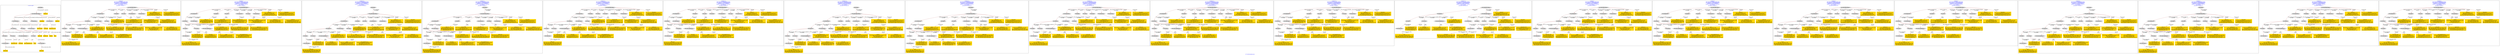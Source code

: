 digraph n0 {
fontcolor="blue"
remincross="true"
label="s27-s-the-huntington.json"
subgraph cluster_0 {
label="1-correct model"
n2[style="filled",color="white",fillcolor="lightgray",label="E12_Production1"];
n3[style="filled",color="white",fillcolor="lightgray",label="E21_Person1"];
n4[style="filled",color="white",fillcolor="lightgray",label="E55_Type1"];
n5[style="filled",color="white",fillcolor="lightgray",label="E52_Time-Span3"];
n6[style="filled",color="white",fillcolor="lightgray",label="E69_Death1"];
n7[style="filled",color="white",fillcolor="lightgray",label="E74_Group1"];
n8[style="filled",color="white",fillcolor="lightgray",label="E82_Actor_Appellation1"];
n9[style="filled",color="white",fillcolor="lightgray",label="E67_Birth1"];
n10[shape="plaintext",style="filled",fillcolor="gold",label="artist_URI"];
n11[style="filled",color="white",fillcolor="lightgray",label="E22_Man-Made_Object1"];
n12[style="filled",color="white",fillcolor="lightgray",label="E35_Title1"];
n13[style="filled",color="white",fillcolor="lightgray",label="E8_Acquisition1"];
n14[shape="plaintext",style="filled",fillcolor="gold",label="description"];
n15[style="filled",color="white",fillcolor="lightgray",label="E54_Dimension1"];
n16[shape="plaintext",style="filled",fillcolor="gold",label="object_uri"];
n17[shape="plaintext",style="filled",fillcolor="gold",label="Artwork_Title"];
n18[style="filled",color="white",fillcolor="lightgray",label="E38_Image1"];
n19[shape="plaintext",style="filled",fillcolor="gold",label="image_url"];
n20[style="filled",color="white",fillcolor="lightgray",label="E52_Time-Span1"];
n21[shape="plaintext",style="filled",fillcolor="gold",label="birth_date"];
n22[style="filled",color="white",fillcolor="lightgray",label="E52_Time-Span2"];
n23[shape="plaintext",style="filled",fillcolor="gold",label="death_date"];
n24[shape="plaintext",style="filled",fillcolor="gold",label="date"];
n25[shape="plaintext",style="filled",fillcolor="gold",label="dimensions_inch"];
n26[shape="plaintext",style="filled",fillcolor="gold",label="medium_uri"];
n27[shape="plaintext",style="filled",fillcolor="gold",label="medium"];
n28[shape="plaintext",style="filled",fillcolor="gold",label="Nationality_URI"];
n29[shape="plaintext",style="filled",fillcolor="gold",label="nationality"];
n30[shape="plaintext",style="filled",fillcolor="gold",label="artist_appellation_uri"];
n31[shape="plaintext",style="filled",fillcolor="gold",label="name"];
n32[shape="plaintext",style="filled",fillcolor="gold",label="credit_line"];
}
subgraph cluster_1 {
label="candidate 0\nlink coherence:0.8928571428571429\nnode coherence:0.8888888888888888\nconfidence:0.4223084533802222\nmapping score:0.4891491140897037\ncost:27.99922\n-precision:0.79-recall:0.73"
n34[style="filled",color="white",fillcolor="lightgray",label="E12_Production1"];
n35[style="filled",color="white",fillcolor="lightgray",label="E21_Person1"];
n36[style="filled",color="white",fillcolor="lightgray",label="E52_Time-Span2"];
n37[style="filled",color="white",fillcolor="lightgray",label="E55_Type1"];
n38[style="filled",color="white",fillcolor="lightgray",label="E67_Birth1"];
n39[style="filled",color="white",fillcolor="lightgray",label="E74_Group1"];
n40[style="filled",color="white",fillcolor="lightgray",label="E82_Actor_Appellation1"];
n41[style="filled",color="white",fillcolor="lightgray",label="E22_Man-Made_Object1"];
n42[style="filled",color="white",fillcolor="lightgray",label="E30_Right1"];
n43[style="filled",color="white",fillcolor="lightgray",label="E35_Title1"];
n44[style="filled",color="white",fillcolor="lightgray",label="E54_Dimension1"];
n45[style="filled",color="white",fillcolor="lightgray",label="E8_Acquisition1"];
n46[style="filled",color="white",fillcolor="lightgray",label="E52_Time-Span1"];
n47[shape="plaintext",style="filled",fillcolor="gold",label="medium\n[E29_Design_or_Procedure,P3_has_note,0.306]\n[E57_Material,label,0.276]\n[E55_Type,label,0.239]\n[E57_Material,classLink,0.179]"];
n48[shape="plaintext",style="filled",fillcolor="gold",label="name\n[E82_Actor_Appellation,label,0.402]\n[E30_Right,P3_has_note,0.287]\n[E8_Acquisition,P3_has_note,0.156]\n[E22_Man-Made_Object,P3_has_note,0.155]"];
n49[shape="plaintext",style="filled",fillcolor="gold",label="birth_date\n[E52_Time-Span,P82a_begin_of_the_begin,0.354]\n[E52_Time-Span,P82_at_some_time_within,0.33]\n[E52_Time-Span,P82b_end_of_the_end,0.241]\n[E33_Linguistic_Object,P3_has_note,0.075]"];
n50[shape="plaintext",style="filled",fillcolor="gold",label="Artwork_Title\n[E22_Man-Made_Object,P3_has_note,0.297]\n[E35_Title,label,0.291]\n[E73_Information_Object,P3_has_note,0.253]\n[E33_Linguistic_Object,P3_has_note,0.159]"];
n51[shape="plaintext",style="filled",fillcolor="gold",label="artist_URI\n[E21_Person,classLink,0.484]\n[E82_Actor_Appellation,classLink,0.341]\n[E30_Right,P3_has_note,0.123]\n[E8_Acquisition,P3_has_note,0.051]"];
n52[shape="plaintext",style="filled",fillcolor="gold",label="image_url\n[E38_Image,classLink,0.34]\n[E39_Actor,classLink,0.29]\n[E78_Collection,classLink,0.206]\n[E22_Man-Made_Object,classLink,0.164]"];
n53[shape="plaintext",style="filled",fillcolor="gold",label="dimensions_inch\n[E54_Dimension,P3_has_note,0.577]\n[E22_Man-Made_Object,classLink,0.164]\n[E55_Type,label,0.132]\n[E34_Inscription,P3_has_note,0.126]"];
n54[shape="plaintext",style="filled",fillcolor="gold",label="Nationality_URI\n[E74_Group,classLink,0.646]\n[E55_Type,classLink,0.212]\n[E57_Material,classLink,0.114]\n[E74_Group,label,0.028]"];
n55[shape="plaintext",style="filled",fillcolor="gold",label="medium_uri\n[E55_Type,classLink,0.363]\n[E57_Material,classLink,0.352]\n[E74_Group,classLink,0.286]\n[E29_Design_or_Procedure,P3_has_note,0.0]"];
n56[shape="plaintext",style="filled",fillcolor="gold",label="date\n[E52_Time-Span,label,0.358]\n[E52_Time-Span,P82_at_some_time_within,0.301]\n[E52_Time-Span,P82a_begin_of_the_begin,0.173]\n[E52_Time-Span,P82b_end_of_the_end,0.168]"];
n57[shape="plaintext",style="filled",fillcolor="gold",label="death_date\n[E52_Time-Span,P82b_end_of_the_end,0.397]\n[E52_Time-Span,P82_at_some_time_within,0.344]\n[E12_Production,P3_has_note,0.131]\n[E52_Time-Span,P82a_begin_of_the_begin,0.128]"];
n58[shape="plaintext",style="filled",fillcolor="gold",label="object_uri\n[E30_Right,P3_has_note,0.45]\n[E82_Actor_Appellation,label,0.223]\n[E8_Acquisition,P3_has_note,0.204]\n[E35_Title,label,0.123]"];
n59[shape="plaintext",style="filled",fillcolor="gold",label="description\n[E22_Man-Made_Object,P3_has_note,0.322]\n[E34_Inscription,P3_has_note,0.318]\n[E73_Information_Object,P3_has_note,0.291]\n[E33_Linguistic_Object,P3_has_note,0.07]"];
n60[shape="plaintext",style="filled",fillcolor="gold",label="credit_line\n[E8_Acquisition,P3_has_note,0.307]\n[E30_Right,P3_has_note,0.249]\n[E33_Linguistic_Object,P3_has_note,0.238]\n[E22_Man-Made_Object,P3_has_note,0.205]"];
n61[shape="plaintext",style="filled",fillcolor="gold",label="artist_appellation_uri\n[E82_Actor_Appellation,classLink,0.909]\n[E21_Person,classLink,0.065]\n[E30_Right,P3_has_note,0.017]\n[E22_Man-Made_Object,P3_has_note,0.009]"];
n62[shape="plaintext",style="filled",fillcolor="gold",label="nationality\n[E74_Group,label,0.55]\n[E74_Group,classLink,0.279]\n[E8_Acquisition,P3_has_note,0.1]\n[E30_Right,P3_has_note,0.07]"];
}
subgraph cluster_2 {
label="candidate 1\nlink coherence:0.8928571428571429\nnode coherence:0.8888888888888888\nconfidence:0.4223084533802222\nmapping score:0.4891491140897037\ncost:27.99926\n-precision:0.75-recall:0.7"
n64[style="filled",color="white",fillcolor="lightgray",label="E12_Production1"];
n65[style="filled",color="white",fillcolor="lightgray",label="E21_Person1"];
n66[style="filled",color="white",fillcolor="lightgray",label="E52_Time-Span2"];
n67[style="filled",color="white",fillcolor="lightgray",label="E67_Birth1"];
n68[style="filled",color="white",fillcolor="lightgray",label="E74_Group1"];
n69[style="filled",color="white",fillcolor="lightgray",label="E82_Actor_Appellation1"];
n70[style="filled",color="white",fillcolor="lightgray",label="E22_Man-Made_Object1"];
n71[style="filled",color="white",fillcolor="lightgray",label="E30_Right1"];
n72[style="filled",color="white",fillcolor="lightgray",label="E35_Title1"];
n73[style="filled",color="white",fillcolor="lightgray",label="E54_Dimension1"];
n74[style="filled",color="white",fillcolor="lightgray",label="E55_Type2"];
n75[style="filled",color="white",fillcolor="lightgray",label="E8_Acquisition1"];
n76[style="filled",color="white",fillcolor="lightgray",label="E52_Time-Span1"];
n77[shape="plaintext",style="filled",fillcolor="gold",label="medium\n[E29_Design_or_Procedure,P3_has_note,0.306]\n[E57_Material,label,0.276]\n[E55_Type,label,0.239]\n[E57_Material,classLink,0.179]"];
n78[shape="plaintext",style="filled",fillcolor="gold",label="name\n[E82_Actor_Appellation,label,0.402]\n[E30_Right,P3_has_note,0.287]\n[E8_Acquisition,P3_has_note,0.156]\n[E22_Man-Made_Object,P3_has_note,0.155]"];
n79[shape="plaintext",style="filled",fillcolor="gold",label="birth_date\n[E52_Time-Span,P82a_begin_of_the_begin,0.354]\n[E52_Time-Span,P82_at_some_time_within,0.33]\n[E52_Time-Span,P82b_end_of_the_end,0.241]\n[E33_Linguistic_Object,P3_has_note,0.075]"];
n80[shape="plaintext",style="filled",fillcolor="gold",label="Artwork_Title\n[E22_Man-Made_Object,P3_has_note,0.297]\n[E35_Title,label,0.291]\n[E73_Information_Object,P3_has_note,0.253]\n[E33_Linguistic_Object,P3_has_note,0.159]"];
n81[shape="plaintext",style="filled",fillcolor="gold",label="artist_URI\n[E21_Person,classLink,0.484]\n[E82_Actor_Appellation,classLink,0.341]\n[E30_Right,P3_has_note,0.123]\n[E8_Acquisition,P3_has_note,0.051]"];
n82[shape="plaintext",style="filled",fillcolor="gold",label="image_url\n[E38_Image,classLink,0.34]\n[E39_Actor,classLink,0.29]\n[E78_Collection,classLink,0.206]\n[E22_Man-Made_Object,classLink,0.164]"];
n83[shape="plaintext",style="filled",fillcolor="gold",label="dimensions_inch\n[E54_Dimension,P3_has_note,0.577]\n[E22_Man-Made_Object,classLink,0.164]\n[E55_Type,label,0.132]\n[E34_Inscription,P3_has_note,0.126]"];
n84[shape="plaintext",style="filled",fillcolor="gold",label="Nationality_URI\n[E74_Group,classLink,0.646]\n[E55_Type,classLink,0.212]\n[E57_Material,classLink,0.114]\n[E74_Group,label,0.028]"];
n85[shape="plaintext",style="filled",fillcolor="gold",label="date\n[E52_Time-Span,label,0.358]\n[E52_Time-Span,P82_at_some_time_within,0.301]\n[E52_Time-Span,P82a_begin_of_the_begin,0.173]\n[E52_Time-Span,P82b_end_of_the_end,0.168]"];
n86[shape="plaintext",style="filled",fillcolor="gold",label="death_date\n[E52_Time-Span,P82b_end_of_the_end,0.397]\n[E52_Time-Span,P82_at_some_time_within,0.344]\n[E12_Production,P3_has_note,0.131]\n[E52_Time-Span,P82a_begin_of_the_begin,0.128]"];
n87[shape="plaintext",style="filled",fillcolor="gold",label="object_uri\n[E30_Right,P3_has_note,0.45]\n[E82_Actor_Appellation,label,0.223]\n[E8_Acquisition,P3_has_note,0.204]\n[E35_Title,label,0.123]"];
n88[shape="plaintext",style="filled",fillcolor="gold",label="medium_uri\n[E55_Type,classLink,0.363]\n[E57_Material,classLink,0.352]\n[E74_Group,classLink,0.286]\n[E29_Design_or_Procedure,P3_has_note,0.0]"];
n89[shape="plaintext",style="filled",fillcolor="gold",label="description\n[E22_Man-Made_Object,P3_has_note,0.322]\n[E34_Inscription,P3_has_note,0.318]\n[E73_Information_Object,P3_has_note,0.291]\n[E33_Linguistic_Object,P3_has_note,0.07]"];
n90[shape="plaintext",style="filled",fillcolor="gold",label="credit_line\n[E8_Acquisition,P3_has_note,0.307]\n[E30_Right,P3_has_note,0.249]\n[E33_Linguistic_Object,P3_has_note,0.238]\n[E22_Man-Made_Object,P3_has_note,0.205]"];
n91[shape="plaintext",style="filled",fillcolor="gold",label="artist_appellation_uri\n[E82_Actor_Appellation,classLink,0.909]\n[E21_Person,classLink,0.065]\n[E30_Right,P3_has_note,0.017]\n[E22_Man-Made_Object,P3_has_note,0.009]"];
n92[shape="plaintext",style="filled",fillcolor="gold",label="nationality\n[E74_Group,label,0.55]\n[E74_Group,classLink,0.279]\n[E8_Acquisition,P3_has_note,0.1]\n[E30_Right,P3_has_note,0.07]"];
}
subgraph cluster_3 {
label="candidate 10\nlink coherence:0.8620689655172413\nnode coherence:0.8888888888888888\nconfidence:0.41277518465913\nmapping score:0.48597135784933965\ncost:28.99916\n-precision:0.83-recall:0.8"
n94[style="filled",color="white",fillcolor="lightgray",label="E12_Production1"];
n95[style="filled",color="white",fillcolor="lightgray",label="E21_Person1"];
n96[style="filled",color="white",fillcolor="lightgray",label="E52_Time-Span2"];
n97[style="filled",color="white",fillcolor="lightgray",label="E55_Type1"];
n98[style="filled",color="white",fillcolor="lightgray",label="E67_Birth1"];
n99[style="filled",color="white",fillcolor="lightgray",label="E74_Group1"];
n100[style="filled",color="white",fillcolor="lightgray",label="E82_Actor_Appellation1"];
n101[style="filled",color="white",fillcolor="lightgray",label="E22_Man-Made_Object1"];
n102[style="filled",color="white",fillcolor="lightgray",label="E30_Right1"];
n103[style="filled",color="white",fillcolor="lightgray",label="E35_Title1"];
n104[style="filled",color="white",fillcolor="lightgray",label="E54_Dimension1"];
n105[style="filled",color="white",fillcolor="lightgray",label="E8_Acquisition1"];
n106[style="filled",color="white",fillcolor="lightgray",label="E38_Image1"];
n107[style="filled",color="white",fillcolor="lightgray",label="E52_Time-Span1"];
n108[shape="plaintext",style="filled",fillcolor="gold",label="medium\n[E29_Design_or_Procedure,P3_has_note,0.306]\n[E57_Material,label,0.276]\n[E55_Type,label,0.239]\n[E57_Material,classLink,0.179]"];
n109[shape="plaintext",style="filled",fillcolor="gold",label="name\n[E82_Actor_Appellation,label,0.402]\n[E30_Right,P3_has_note,0.287]\n[E8_Acquisition,P3_has_note,0.156]\n[E22_Man-Made_Object,P3_has_note,0.155]"];
n110[shape="plaintext",style="filled",fillcolor="gold",label="date\n[E52_Time-Span,label,0.358]\n[E52_Time-Span,P82_at_some_time_within,0.301]\n[E52_Time-Span,P82a_begin_of_the_begin,0.173]\n[E52_Time-Span,P82b_end_of_the_end,0.168]"];
n111[shape="plaintext",style="filled",fillcolor="gold",label="Artwork_Title\n[E22_Man-Made_Object,P3_has_note,0.297]\n[E35_Title,label,0.291]\n[E73_Information_Object,P3_has_note,0.253]\n[E33_Linguistic_Object,P3_has_note,0.159]"];
n112[shape="plaintext",style="filled",fillcolor="gold",label="artist_URI\n[E21_Person,classLink,0.484]\n[E82_Actor_Appellation,classLink,0.341]\n[E30_Right,P3_has_note,0.123]\n[E8_Acquisition,P3_has_note,0.051]"];
n113[shape="plaintext",style="filled",fillcolor="gold",label="image_url\n[E38_Image,classLink,0.34]\n[E39_Actor,classLink,0.29]\n[E78_Collection,classLink,0.206]\n[E22_Man-Made_Object,classLink,0.164]"];
n114[shape="plaintext",style="filled",fillcolor="gold",label="dimensions_inch\n[E54_Dimension,P3_has_note,0.577]\n[E22_Man-Made_Object,classLink,0.164]\n[E55_Type,label,0.132]\n[E34_Inscription,P3_has_note,0.126]"];
n115[shape="plaintext",style="filled",fillcolor="gold",label="Nationality_URI\n[E74_Group,classLink,0.646]\n[E55_Type,classLink,0.212]\n[E57_Material,classLink,0.114]\n[E74_Group,label,0.028]"];
n116[shape="plaintext",style="filled",fillcolor="gold",label="medium_uri\n[E55_Type,classLink,0.363]\n[E57_Material,classLink,0.352]\n[E74_Group,classLink,0.286]\n[E29_Design_or_Procedure,P3_has_note,0.0]"];
n117[shape="plaintext",style="filled",fillcolor="gold",label="birth_date\n[E52_Time-Span,P82a_begin_of_the_begin,0.354]\n[E52_Time-Span,P82_at_some_time_within,0.33]\n[E52_Time-Span,P82b_end_of_the_end,0.241]\n[E33_Linguistic_Object,P3_has_note,0.075]"];
n118[shape="plaintext",style="filled",fillcolor="gold",label="death_date\n[E52_Time-Span,P82b_end_of_the_end,0.397]\n[E52_Time-Span,P82_at_some_time_within,0.344]\n[E12_Production,P3_has_note,0.131]\n[E52_Time-Span,P82a_begin_of_the_begin,0.128]"];
n119[shape="plaintext",style="filled",fillcolor="gold",label="object_uri\n[E30_Right,P3_has_note,0.45]\n[E82_Actor_Appellation,label,0.223]\n[E8_Acquisition,P3_has_note,0.204]\n[E35_Title,label,0.123]"];
n120[shape="plaintext",style="filled",fillcolor="gold",label="description\n[E22_Man-Made_Object,P3_has_note,0.322]\n[E34_Inscription,P3_has_note,0.318]\n[E73_Information_Object,P3_has_note,0.291]\n[E33_Linguistic_Object,P3_has_note,0.07]"];
n121[shape="plaintext",style="filled",fillcolor="gold",label="credit_line\n[E8_Acquisition,P3_has_note,0.307]\n[E30_Right,P3_has_note,0.249]\n[E33_Linguistic_Object,P3_has_note,0.238]\n[E22_Man-Made_Object,P3_has_note,0.205]"];
n122[shape="plaintext",style="filled",fillcolor="gold",label="artist_appellation_uri\n[E82_Actor_Appellation,classLink,0.909]\n[E21_Person,classLink,0.065]\n[E30_Right,P3_has_note,0.017]\n[E22_Man-Made_Object,P3_has_note,0.009]"];
n123[shape="plaintext",style="filled",fillcolor="gold",label="nationality\n[E74_Group,label,0.55]\n[E74_Group,classLink,0.279]\n[E8_Acquisition,P3_has_note,0.1]\n[E30_Right,P3_has_note,0.07]"];
}
subgraph cluster_4 {
label="candidate 11\nlink coherence:0.8620689655172413\nnode coherence:0.8888888888888888\nconfidence:0.41277518465913\nmapping score:0.48597135784933965\ncost:28.9992\n-precision:0.79-recall:0.77"
n125[style="filled",color="white",fillcolor="lightgray",label="E12_Production1"];
n126[style="filled",color="white",fillcolor="lightgray",label="E21_Person1"];
n127[style="filled",color="white",fillcolor="lightgray",label="E52_Time-Span2"];
n128[style="filled",color="white",fillcolor="lightgray",label="E67_Birth1"];
n129[style="filled",color="white",fillcolor="lightgray",label="E74_Group1"];
n130[style="filled",color="white",fillcolor="lightgray",label="E82_Actor_Appellation1"];
n131[style="filled",color="white",fillcolor="lightgray",label="E22_Man-Made_Object1"];
n132[style="filled",color="white",fillcolor="lightgray",label="E30_Right1"];
n133[style="filled",color="white",fillcolor="lightgray",label="E35_Title1"];
n134[style="filled",color="white",fillcolor="lightgray",label="E54_Dimension1"];
n135[style="filled",color="white",fillcolor="lightgray",label="E55_Type2"];
n136[style="filled",color="white",fillcolor="lightgray",label="E8_Acquisition1"];
n137[style="filled",color="white",fillcolor="lightgray",label="E38_Image1"];
n138[style="filled",color="white",fillcolor="lightgray",label="E52_Time-Span1"];
n139[shape="plaintext",style="filled",fillcolor="gold",label="medium\n[E29_Design_or_Procedure,P3_has_note,0.306]\n[E57_Material,label,0.276]\n[E55_Type,label,0.239]\n[E57_Material,classLink,0.179]"];
n140[shape="plaintext",style="filled",fillcolor="gold",label="name\n[E82_Actor_Appellation,label,0.402]\n[E30_Right,P3_has_note,0.287]\n[E8_Acquisition,P3_has_note,0.156]\n[E22_Man-Made_Object,P3_has_note,0.155]"];
n141[shape="plaintext",style="filled",fillcolor="gold",label="date\n[E52_Time-Span,label,0.358]\n[E52_Time-Span,P82_at_some_time_within,0.301]\n[E52_Time-Span,P82a_begin_of_the_begin,0.173]\n[E52_Time-Span,P82b_end_of_the_end,0.168]"];
n142[shape="plaintext",style="filled",fillcolor="gold",label="Artwork_Title\n[E22_Man-Made_Object,P3_has_note,0.297]\n[E35_Title,label,0.291]\n[E73_Information_Object,P3_has_note,0.253]\n[E33_Linguistic_Object,P3_has_note,0.159]"];
n143[shape="plaintext",style="filled",fillcolor="gold",label="artist_URI\n[E21_Person,classLink,0.484]\n[E82_Actor_Appellation,classLink,0.341]\n[E30_Right,P3_has_note,0.123]\n[E8_Acquisition,P3_has_note,0.051]"];
n144[shape="plaintext",style="filled",fillcolor="gold",label="image_url\n[E38_Image,classLink,0.34]\n[E39_Actor,classLink,0.29]\n[E78_Collection,classLink,0.206]\n[E22_Man-Made_Object,classLink,0.164]"];
n145[shape="plaintext",style="filled",fillcolor="gold",label="dimensions_inch\n[E54_Dimension,P3_has_note,0.577]\n[E22_Man-Made_Object,classLink,0.164]\n[E55_Type,label,0.132]\n[E34_Inscription,P3_has_note,0.126]"];
n146[shape="plaintext",style="filled",fillcolor="gold",label="Nationality_URI\n[E74_Group,classLink,0.646]\n[E55_Type,classLink,0.212]\n[E57_Material,classLink,0.114]\n[E74_Group,label,0.028]"];
n147[shape="plaintext",style="filled",fillcolor="gold",label="birth_date\n[E52_Time-Span,P82a_begin_of_the_begin,0.354]\n[E52_Time-Span,P82_at_some_time_within,0.33]\n[E52_Time-Span,P82b_end_of_the_end,0.241]\n[E33_Linguistic_Object,P3_has_note,0.075]"];
n148[shape="plaintext",style="filled",fillcolor="gold",label="death_date\n[E52_Time-Span,P82b_end_of_the_end,0.397]\n[E52_Time-Span,P82_at_some_time_within,0.344]\n[E12_Production,P3_has_note,0.131]\n[E52_Time-Span,P82a_begin_of_the_begin,0.128]"];
n149[shape="plaintext",style="filled",fillcolor="gold",label="object_uri\n[E30_Right,P3_has_note,0.45]\n[E82_Actor_Appellation,label,0.223]\n[E8_Acquisition,P3_has_note,0.204]\n[E35_Title,label,0.123]"];
n150[shape="plaintext",style="filled",fillcolor="gold",label="medium_uri\n[E55_Type,classLink,0.363]\n[E57_Material,classLink,0.352]\n[E74_Group,classLink,0.286]\n[E29_Design_or_Procedure,P3_has_note,0.0]"];
n151[shape="plaintext",style="filled",fillcolor="gold",label="description\n[E22_Man-Made_Object,P3_has_note,0.322]\n[E34_Inscription,P3_has_note,0.318]\n[E73_Information_Object,P3_has_note,0.291]\n[E33_Linguistic_Object,P3_has_note,0.07]"];
n152[shape="plaintext",style="filled",fillcolor="gold",label="credit_line\n[E8_Acquisition,P3_has_note,0.307]\n[E30_Right,P3_has_note,0.249]\n[E33_Linguistic_Object,P3_has_note,0.238]\n[E22_Man-Made_Object,P3_has_note,0.205]"];
n153[shape="plaintext",style="filled",fillcolor="gold",label="artist_appellation_uri\n[E82_Actor_Appellation,classLink,0.909]\n[E21_Person,classLink,0.065]\n[E30_Right,P3_has_note,0.017]\n[E22_Man-Made_Object,P3_has_note,0.009]"];
n154[shape="plaintext",style="filled",fillcolor="gold",label="nationality\n[E74_Group,label,0.55]\n[E74_Group,classLink,0.279]\n[E8_Acquisition,P3_has_note,0.1]\n[E30_Right,P3_has_note,0.07]"];
}
subgraph cluster_5 {
label="candidate 12\nlink coherence:0.8620689655172413\nnode coherence:0.8888888888888888\nconfidence:0.41277518465913\nmapping score:0.48597135784933965\ncost:28.99922\n-precision:0.79-recall:0.77"
n156[style="filled",color="white",fillcolor="lightgray",label="E12_Production1"];
n157[style="filled",color="white",fillcolor="lightgray",label="E21_Person1"];
n158[style="filled",color="white",fillcolor="lightgray",label="E52_Time-Span2"];
n159[style="filled",color="white",fillcolor="lightgray",label="E55_Type1"];
n160[style="filled",color="white",fillcolor="lightgray",label="E67_Birth1"];
n161[style="filled",color="white",fillcolor="lightgray",label="E74_Group1"];
n162[style="filled",color="white",fillcolor="lightgray",label="E82_Actor_Appellation1"];
n163[style="filled",color="white",fillcolor="lightgray",label="E22_Man-Made_Object1"];
n164[style="filled",color="white",fillcolor="lightgray",label="E30_Right1"];
n165[style="filled",color="white",fillcolor="lightgray",label="E35_Title1"];
n166[style="filled",color="white",fillcolor="lightgray",label="E38_Image1"];
n167[style="filled",color="white",fillcolor="lightgray",label="E54_Dimension1"];
n168[style="filled",color="white",fillcolor="lightgray",label="E8_Acquisition1"];
n169[style="filled",color="white",fillcolor="lightgray",label="E52_Time-Span1"];
n170[shape="plaintext",style="filled",fillcolor="gold",label="medium\n[E29_Design_or_Procedure,P3_has_note,0.306]\n[E57_Material,label,0.276]\n[E55_Type,label,0.239]\n[E57_Material,classLink,0.179]"];
n171[shape="plaintext",style="filled",fillcolor="gold",label="name\n[E82_Actor_Appellation,label,0.402]\n[E30_Right,P3_has_note,0.287]\n[E8_Acquisition,P3_has_note,0.156]\n[E22_Man-Made_Object,P3_has_note,0.155]"];
n172[shape="plaintext",style="filled",fillcolor="gold",label="date\n[E52_Time-Span,label,0.358]\n[E52_Time-Span,P82_at_some_time_within,0.301]\n[E52_Time-Span,P82a_begin_of_the_begin,0.173]\n[E52_Time-Span,P82b_end_of_the_end,0.168]"];
n173[shape="plaintext",style="filled",fillcolor="gold",label="Artwork_Title\n[E22_Man-Made_Object,P3_has_note,0.297]\n[E35_Title,label,0.291]\n[E73_Information_Object,P3_has_note,0.253]\n[E33_Linguistic_Object,P3_has_note,0.159]"];
n174[shape="plaintext",style="filled",fillcolor="gold",label="artist_URI\n[E21_Person,classLink,0.484]\n[E82_Actor_Appellation,classLink,0.341]\n[E30_Right,P3_has_note,0.123]\n[E8_Acquisition,P3_has_note,0.051]"];
n175[shape="plaintext",style="filled",fillcolor="gold",label="image_url\n[E38_Image,classLink,0.34]\n[E39_Actor,classLink,0.29]\n[E78_Collection,classLink,0.206]\n[E22_Man-Made_Object,classLink,0.164]"];
n176[shape="plaintext",style="filled",fillcolor="gold",label="dimensions_inch\n[E54_Dimension,P3_has_note,0.577]\n[E22_Man-Made_Object,classLink,0.164]\n[E55_Type,label,0.132]\n[E34_Inscription,P3_has_note,0.126]"];
n177[shape="plaintext",style="filled",fillcolor="gold",label="Nationality_URI\n[E74_Group,classLink,0.646]\n[E55_Type,classLink,0.212]\n[E57_Material,classLink,0.114]\n[E74_Group,label,0.028]"];
n178[shape="plaintext",style="filled",fillcolor="gold",label="medium_uri\n[E55_Type,classLink,0.363]\n[E57_Material,classLink,0.352]\n[E74_Group,classLink,0.286]\n[E29_Design_or_Procedure,P3_has_note,0.0]"];
n179[shape="plaintext",style="filled",fillcolor="gold",label="birth_date\n[E52_Time-Span,P82a_begin_of_the_begin,0.354]\n[E52_Time-Span,P82_at_some_time_within,0.33]\n[E52_Time-Span,P82b_end_of_the_end,0.241]\n[E33_Linguistic_Object,P3_has_note,0.075]"];
n180[shape="plaintext",style="filled",fillcolor="gold",label="death_date\n[E52_Time-Span,P82b_end_of_the_end,0.397]\n[E52_Time-Span,P82_at_some_time_within,0.344]\n[E12_Production,P3_has_note,0.131]\n[E52_Time-Span,P82a_begin_of_the_begin,0.128]"];
n181[shape="plaintext",style="filled",fillcolor="gold",label="object_uri\n[E30_Right,P3_has_note,0.45]\n[E82_Actor_Appellation,label,0.223]\n[E8_Acquisition,P3_has_note,0.204]\n[E35_Title,label,0.123]"];
n182[shape="plaintext",style="filled",fillcolor="gold",label="description\n[E22_Man-Made_Object,P3_has_note,0.322]\n[E34_Inscription,P3_has_note,0.318]\n[E73_Information_Object,P3_has_note,0.291]\n[E33_Linguistic_Object,P3_has_note,0.07]"];
n183[shape="plaintext",style="filled",fillcolor="gold",label="credit_line\n[E8_Acquisition,P3_has_note,0.307]\n[E30_Right,P3_has_note,0.249]\n[E33_Linguistic_Object,P3_has_note,0.238]\n[E22_Man-Made_Object,P3_has_note,0.205]"];
n184[shape="plaintext",style="filled",fillcolor="gold",label="artist_appellation_uri\n[E82_Actor_Appellation,classLink,0.909]\n[E21_Person,classLink,0.065]\n[E30_Right,P3_has_note,0.017]\n[E22_Man-Made_Object,P3_has_note,0.009]"];
n185[shape="plaintext",style="filled",fillcolor="gold",label="nationality\n[E74_Group,label,0.55]\n[E74_Group,classLink,0.279]\n[E8_Acquisition,P3_has_note,0.1]\n[E30_Right,P3_has_note,0.07]"];
}
subgraph cluster_6 {
label="candidate 13\nlink coherence:0.8620689655172413\nnode coherence:0.8888888888888888\nconfidence:0.41277518465913\nmapping score:0.48597135784933965\ncost:28.99926\n-precision:0.76-recall:0.73"
n187[style="filled",color="white",fillcolor="lightgray",label="E12_Production1"];
n188[style="filled",color="white",fillcolor="lightgray",label="E21_Person1"];
n189[style="filled",color="white",fillcolor="lightgray",label="E52_Time-Span2"];
n190[style="filled",color="white",fillcolor="lightgray",label="E67_Birth1"];
n191[style="filled",color="white",fillcolor="lightgray",label="E74_Group1"];
n192[style="filled",color="white",fillcolor="lightgray",label="E82_Actor_Appellation1"];
n193[style="filled",color="white",fillcolor="lightgray",label="E22_Man-Made_Object1"];
n194[style="filled",color="white",fillcolor="lightgray",label="E30_Right1"];
n195[style="filled",color="white",fillcolor="lightgray",label="E35_Title1"];
n196[style="filled",color="white",fillcolor="lightgray",label="E38_Image1"];
n197[style="filled",color="white",fillcolor="lightgray",label="E54_Dimension1"];
n198[style="filled",color="white",fillcolor="lightgray",label="E55_Type2"];
n199[style="filled",color="white",fillcolor="lightgray",label="E8_Acquisition1"];
n200[style="filled",color="white",fillcolor="lightgray",label="E52_Time-Span1"];
n201[shape="plaintext",style="filled",fillcolor="gold",label="medium\n[E29_Design_or_Procedure,P3_has_note,0.306]\n[E57_Material,label,0.276]\n[E55_Type,label,0.239]\n[E57_Material,classLink,0.179]"];
n202[shape="plaintext",style="filled",fillcolor="gold",label="name\n[E82_Actor_Appellation,label,0.402]\n[E30_Right,P3_has_note,0.287]\n[E8_Acquisition,P3_has_note,0.156]\n[E22_Man-Made_Object,P3_has_note,0.155]"];
n203[shape="plaintext",style="filled",fillcolor="gold",label="date\n[E52_Time-Span,label,0.358]\n[E52_Time-Span,P82_at_some_time_within,0.301]\n[E52_Time-Span,P82a_begin_of_the_begin,0.173]\n[E52_Time-Span,P82b_end_of_the_end,0.168]"];
n204[shape="plaintext",style="filled",fillcolor="gold",label="Artwork_Title\n[E22_Man-Made_Object,P3_has_note,0.297]\n[E35_Title,label,0.291]\n[E73_Information_Object,P3_has_note,0.253]\n[E33_Linguistic_Object,P3_has_note,0.159]"];
n205[shape="plaintext",style="filled",fillcolor="gold",label="artist_URI\n[E21_Person,classLink,0.484]\n[E82_Actor_Appellation,classLink,0.341]\n[E30_Right,P3_has_note,0.123]\n[E8_Acquisition,P3_has_note,0.051]"];
n206[shape="plaintext",style="filled",fillcolor="gold",label="image_url\n[E38_Image,classLink,0.34]\n[E39_Actor,classLink,0.29]\n[E78_Collection,classLink,0.206]\n[E22_Man-Made_Object,classLink,0.164]"];
n207[shape="plaintext",style="filled",fillcolor="gold",label="dimensions_inch\n[E54_Dimension,P3_has_note,0.577]\n[E22_Man-Made_Object,classLink,0.164]\n[E55_Type,label,0.132]\n[E34_Inscription,P3_has_note,0.126]"];
n208[shape="plaintext",style="filled",fillcolor="gold",label="Nationality_URI\n[E74_Group,classLink,0.646]\n[E55_Type,classLink,0.212]\n[E57_Material,classLink,0.114]\n[E74_Group,label,0.028]"];
n209[shape="plaintext",style="filled",fillcolor="gold",label="birth_date\n[E52_Time-Span,P82a_begin_of_the_begin,0.354]\n[E52_Time-Span,P82_at_some_time_within,0.33]\n[E52_Time-Span,P82b_end_of_the_end,0.241]\n[E33_Linguistic_Object,P3_has_note,0.075]"];
n210[shape="plaintext",style="filled",fillcolor="gold",label="death_date\n[E52_Time-Span,P82b_end_of_the_end,0.397]\n[E52_Time-Span,P82_at_some_time_within,0.344]\n[E12_Production,P3_has_note,0.131]\n[E52_Time-Span,P82a_begin_of_the_begin,0.128]"];
n211[shape="plaintext",style="filled",fillcolor="gold",label="object_uri\n[E30_Right,P3_has_note,0.45]\n[E82_Actor_Appellation,label,0.223]\n[E8_Acquisition,P3_has_note,0.204]\n[E35_Title,label,0.123]"];
n212[shape="plaintext",style="filled",fillcolor="gold",label="medium_uri\n[E55_Type,classLink,0.363]\n[E57_Material,classLink,0.352]\n[E74_Group,classLink,0.286]\n[E29_Design_or_Procedure,P3_has_note,0.0]"];
n213[shape="plaintext",style="filled",fillcolor="gold",label="description\n[E22_Man-Made_Object,P3_has_note,0.322]\n[E34_Inscription,P3_has_note,0.318]\n[E73_Information_Object,P3_has_note,0.291]\n[E33_Linguistic_Object,P3_has_note,0.07]"];
n214[shape="plaintext",style="filled",fillcolor="gold",label="credit_line\n[E8_Acquisition,P3_has_note,0.307]\n[E30_Right,P3_has_note,0.249]\n[E33_Linguistic_Object,P3_has_note,0.238]\n[E22_Man-Made_Object,P3_has_note,0.205]"];
n215[shape="plaintext",style="filled",fillcolor="gold",label="artist_appellation_uri\n[E82_Actor_Appellation,classLink,0.909]\n[E21_Person,classLink,0.065]\n[E30_Right,P3_has_note,0.017]\n[E22_Man-Made_Object,P3_has_note,0.009]"];
n216[shape="plaintext",style="filled",fillcolor="gold",label="nationality\n[E74_Group,label,0.55]\n[E74_Group,classLink,0.279]\n[E8_Acquisition,P3_has_note,0.1]\n[E30_Right,P3_has_note,0.07]"];
}
subgraph cluster_7 {
label="candidate 14\nlink coherence:0.8620689655172413\nnode coherence:0.8888888888888888\nconfidence:0.33924010312382363\nmapping score:0.4614596640042375\ncost:28.99916\n-precision:0.69-recall:0.67"
n218[style="filled",color="white",fillcolor="lightgray",label="E12_Production1"];
n219[style="filled",color="white",fillcolor="lightgray",label="E21_Person1"];
n220[style="filled",color="white",fillcolor="lightgray",label="E52_Time-Span2"];
n221[style="filled",color="white",fillcolor="lightgray",label="E55_Type1"];
n222[style="filled",color="white",fillcolor="lightgray",label="E67_Birth1"];
n223[style="filled",color="white",fillcolor="lightgray",label="E74_Group1"];
n224[style="filled",color="white",fillcolor="lightgray",label="E82_Actor_Appellation1"];
n225[style="filled",color="white",fillcolor="lightgray",label="E22_Man-Made_Object1"];
n226[style="filled",color="white",fillcolor="lightgray",label="E30_Right1"];
n227[style="filled",color="white",fillcolor="lightgray",label="E35_Title1"];
n228[style="filled",color="white",fillcolor="lightgray",label="E54_Dimension1"];
n229[style="filled",color="white",fillcolor="lightgray",label="E8_Acquisition1"];
n230[style="filled",color="white",fillcolor="lightgray",label="E38_Image1"];
n231[style="filled",color="white",fillcolor="lightgray",label="E52_Time-Span1"];
n232[shape="plaintext",style="filled",fillcolor="gold",label="medium\n[E29_Design_or_Procedure,P3_has_note,0.306]\n[E57_Material,label,0.276]\n[E55_Type,label,0.239]\n[E57_Material,classLink,0.179]"];
n233[shape="plaintext",style="filled",fillcolor="gold",label="object_uri\n[E30_Right,P3_has_note,0.45]\n[E82_Actor_Appellation,label,0.223]\n[E8_Acquisition,P3_has_note,0.204]\n[E35_Title,label,0.123]"];
n234[shape="plaintext",style="filled",fillcolor="gold",label="artist_appellation_uri\n[E82_Actor_Appellation,classLink,0.909]\n[E21_Person,classLink,0.065]\n[E30_Right,P3_has_note,0.017]\n[E22_Man-Made_Object,P3_has_note,0.009]"];
n235[shape="plaintext",style="filled",fillcolor="gold",label="birth_date\n[E52_Time-Span,P82a_begin_of_the_begin,0.354]\n[E52_Time-Span,P82_at_some_time_within,0.33]\n[E52_Time-Span,P82b_end_of_the_end,0.241]\n[E33_Linguistic_Object,P3_has_note,0.075]"];
n236[shape="plaintext",style="filled",fillcolor="gold",label="Artwork_Title\n[E22_Man-Made_Object,P3_has_note,0.297]\n[E35_Title,label,0.291]\n[E73_Information_Object,P3_has_note,0.253]\n[E33_Linguistic_Object,P3_has_note,0.159]"];
n237[shape="plaintext",style="filled",fillcolor="gold",label="image_url\n[E38_Image,classLink,0.34]\n[E39_Actor,classLink,0.29]\n[E78_Collection,classLink,0.206]\n[E22_Man-Made_Object,classLink,0.164]"];
n238[shape="plaintext",style="filled",fillcolor="gold",label="dimensions_inch\n[E54_Dimension,P3_has_note,0.577]\n[E22_Man-Made_Object,classLink,0.164]\n[E55_Type,label,0.132]\n[E34_Inscription,P3_has_note,0.126]"];
n239[shape="plaintext",style="filled",fillcolor="gold",label="Nationality_URI\n[E74_Group,classLink,0.646]\n[E55_Type,classLink,0.212]\n[E57_Material,classLink,0.114]\n[E74_Group,label,0.028]"];
n240[shape="plaintext",style="filled",fillcolor="gold",label="medium_uri\n[E55_Type,classLink,0.363]\n[E57_Material,classLink,0.352]\n[E74_Group,classLink,0.286]\n[E29_Design_or_Procedure,P3_has_note,0.0]"];
n241[shape="plaintext",style="filled",fillcolor="gold",label="date\n[E52_Time-Span,label,0.358]\n[E52_Time-Span,P82_at_some_time_within,0.301]\n[E52_Time-Span,P82a_begin_of_the_begin,0.173]\n[E52_Time-Span,P82b_end_of_the_end,0.168]"];
n242[shape="plaintext",style="filled",fillcolor="gold",label="death_date\n[E52_Time-Span,P82b_end_of_the_end,0.397]\n[E52_Time-Span,P82_at_some_time_within,0.344]\n[E12_Production,P3_has_note,0.131]\n[E52_Time-Span,P82a_begin_of_the_begin,0.128]"];
n243[shape="plaintext",style="filled",fillcolor="gold",label="name\n[E82_Actor_Appellation,label,0.402]\n[E30_Right,P3_has_note,0.287]\n[E8_Acquisition,P3_has_note,0.156]\n[E22_Man-Made_Object,P3_has_note,0.155]"];
n244[shape="plaintext",style="filled",fillcolor="gold",label="description\n[E22_Man-Made_Object,P3_has_note,0.322]\n[E34_Inscription,P3_has_note,0.318]\n[E73_Information_Object,P3_has_note,0.291]\n[E33_Linguistic_Object,P3_has_note,0.07]"];
n245[shape="plaintext",style="filled",fillcolor="gold",label="credit_line\n[E8_Acquisition,P3_has_note,0.307]\n[E30_Right,P3_has_note,0.249]\n[E33_Linguistic_Object,P3_has_note,0.238]\n[E22_Man-Made_Object,P3_has_note,0.205]"];
n246[shape="plaintext",style="filled",fillcolor="gold",label="artist_URI\n[E21_Person,classLink,0.484]\n[E82_Actor_Appellation,classLink,0.341]\n[E30_Right,P3_has_note,0.123]\n[E8_Acquisition,P3_has_note,0.051]"];
n247[shape="plaintext",style="filled",fillcolor="gold",label="nationality\n[E74_Group,label,0.55]\n[E74_Group,classLink,0.279]\n[E8_Acquisition,P3_has_note,0.1]\n[E30_Right,P3_has_note,0.07]"];
}
subgraph cluster_8 {
label="candidate 15\nlink coherence:0.8620689655172413\nnode coherence:0.8888888888888888\nconfidence:0.33924010312382363\nmapping score:0.4614596640042375\ncost:28.9992\n-precision:0.66-recall:0.63"
n249[style="filled",color="white",fillcolor="lightgray",label="E12_Production1"];
n250[style="filled",color="white",fillcolor="lightgray",label="E21_Person1"];
n251[style="filled",color="white",fillcolor="lightgray",label="E52_Time-Span2"];
n252[style="filled",color="white",fillcolor="lightgray",label="E67_Birth1"];
n253[style="filled",color="white",fillcolor="lightgray",label="E74_Group1"];
n254[style="filled",color="white",fillcolor="lightgray",label="E82_Actor_Appellation1"];
n255[style="filled",color="white",fillcolor="lightgray",label="E22_Man-Made_Object1"];
n256[style="filled",color="white",fillcolor="lightgray",label="E30_Right1"];
n257[style="filled",color="white",fillcolor="lightgray",label="E35_Title1"];
n258[style="filled",color="white",fillcolor="lightgray",label="E54_Dimension1"];
n259[style="filled",color="white",fillcolor="lightgray",label="E55_Type2"];
n260[style="filled",color="white",fillcolor="lightgray",label="E8_Acquisition1"];
n261[style="filled",color="white",fillcolor="lightgray",label="E38_Image1"];
n262[style="filled",color="white",fillcolor="lightgray",label="E52_Time-Span1"];
n263[shape="plaintext",style="filled",fillcolor="gold",label="medium\n[E29_Design_or_Procedure,P3_has_note,0.306]\n[E57_Material,label,0.276]\n[E55_Type,label,0.239]\n[E57_Material,classLink,0.179]"];
n264[shape="plaintext",style="filled",fillcolor="gold",label="object_uri\n[E30_Right,P3_has_note,0.45]\n[E82_Actor_Appellation,label,0.223]\n[E8_Acquisition,P3_has_note,0.204]\n[E35_Title,label,0.123]"];
n265[shape="plaintext",style="filled",fillcolor="gold",label="artist_appellation_uri\n[E82_Actor_Appellation,classLink,0.909]\n[E21_Person,classLink,0.065]\n[E30_Right,P3_has_note,0.017]\n[E22_Man-Made_Object,P3_has_note,0.009]"];
n266[shape="plaintext",style="filled",fillcolor="gold",label="birth_date\n[E52_Time-Span,P82a_begin_of_the_begin,0.354]\n[E52_Time-Span,P82_at_some_time_within,0.33]\n[E52_Time-Span,P82b_end_of_the_end,0.241]\n[E33_Linguistic_Object,P3_has_note,0.075]"];
n267[shape="plaintext",style="filled",fillcolor="gold",label="Artwork_Title\n[E22_Man-Made_Object,P3_has_note,0.297]\n[E35_Title,label,0.291]\n[E73_Information_Object,P3_has_note,0.253]\n[E33_Linguistic_Object,P3_has_note,0.159]"];
n268[shape="plaintext",style="filled",fillcolor="gold",label="image_url\n[E38_Image,classLink,0.34]\n[E39_Actor,classLink,0.29]\n[E78_Collection,classLink,0.206]\n[E22_Man-Made_Object,classLink,0.164]"];
n269[shape="plaintext",style="filled",fillcolor="gold",label="dimensions_inch\n[E54_Dimension,P3_has_note,0.577]\n[E22_Man-Made_Object,classLink,0.164]\n[E55_Type,label,0.132]\n[E34_Inscription,P3_has_note,0.126]"];
n270[shape="plaintext",style="filled",fillcolor="gold",label="Nationality_URI\n[E74_Group,classLink,0.646]\n[E55_Type,classLink,0.212]\n[E57_Material,classLink,0.114]\n[E74_Group,label,0.028]"];
n271[shape="plaintext",style="filled",fillcolor="gold",label="date\n[E52_Time-Span,label,0.358]\n[E52_Time-Span,P82_at_some_time_within,0.301]\n[E52_Time-Span,P82a_begin_of_the_begin,0.173]\n[E52_Time-Span,P82b_end_of_the_end,0.168]"];
n272[shape="plaintext",style="filled",fillcolor="gold",label="death_date\n[E52_Time-Span,P82b_end_of_the_end,0.397]\n[E52_Time-Span,P82_at_some_time_within,0.344]\n[E12_Production,P3_has_note,0.131]\n[E52_Time-Span,P82a_begin_of_the_begin,0.128]"];
n273[shape="plaintext",style="filled",fillcolor="gold",label="name\n[E82_Actor_Appellation,label,0.402]\n[E30_Right,P3_has_note,0.287]\n[E8_Acquisition,P3_has_note,0.156]\n[E22_Man-Made_Object,P3_has_note,0.155]"];
n274[shape="plaintext",style="filled",fillcolor="gold",label="medium_uri\n[E55_Type,classLink,0.363]\n[E57_Material,classLink,0.352]\n[E74_Group,classLink,0.286]\n[E29_Design_or_Procedure,P3_has_note,0.0]"];
n275[shape="plaintext",style="filled",fillcolor="gold",label="description\n[E22_Man-Made_Object,P3_has_note,0.322]\n[E34_Inscription,P3_has_note,0.318]\n[E73_Information_Object,P3_has_note,0.291]\n[E33_Linguistic_Object,P3_has_note,0.07]"];
n276[shape="plaintext",style="filled",fillcolor="gold",label="credit_line\n[E8_Acquisition,P3_has_note,0.307]\n[E30_Right,P3_has_note,0.249]\n[E33_Linguistic_Object,P3_has_note,0.238]\n[E22_Man-Made_Object,P3_has_note,0.205]"];
n277[shape="plaintext",style="filled",fillcolor="gold",label="artist_URI\n[E21_Person,classLink,0.484]\n[E82_Actor_Appellation,classLink,0.341]\n[E30_Right,P3_has_note,0.123]\n[E8_Acquisition,P3_has_note,0.051]"];
n278[shape="plaintext",style="filled",fillcolor="gold",label="nationality\n[E74_Group,label,0.55]\n[E74_Group,classLink,0.279]\n[E8_Acquisition,P3_has_note,0.1]\n[E30_Right,P3_has_note,0.07]"];
}
subgraph cluster_9 {
label="candidate 16\nlink coherence:0.8620689655172413\nnode coherence:0.8888888888888888\nconfidence:0.33924010312382363\nmapping score:0.4614596640042375\ncost:28.99922\n-precision:0.66-recall:0.63"
n280[style="filled",color="white",fillcolor="lightgray",label="E12_Production1"];
n281[style="filled",color="white",fillcolor="lightgray",label="E21_Person1"];
n282[style="filled",color="white",fillcolor="lightgray",label="E52_Time-Span2"];
n283[style="filled",color="white",fillcolor="lightgray",label="E55_Type1"];
n284[style="filled",color="white",fillcolor="lightgray",label="E67_Birth1"];
n285[style="filled",color="white",fillcolor="lightgray",label="E74_Group1"];
n286[style="filled",color="white",fillcolor="lightgray",label="E82_Actor_Appellation1"];
n287[style="filled",color="white",fillcolor="lightgray",label="E22_Man-Made_Object1"];
n288[style="filled",color="white",fillcolor="lightgray",label="E30_Right1"];
n289[style="filled",color="white",fillcolor="lightgray",label="E35_Title1"];
n290[style="filled",color="white",fillcolor="lightgray",label="E38_Image1"];
n291[style="filled",color="white",fillcolor="lightgray",label="E54_Dimension1"];
n292[style="filled",color="white",fillcolor="lightgray",label="E8_Acquisition1"];
n293[style="filled",color="white",fillcolor="lightgray",label="E52_Time-Span1"];
n294[shape="plaintext",style="filled",fillcolor="gold",label="medium\n[E29_Design_or_Procedure,P3_has_note,0.306]\n[E57_Material,label,0.276]\n[E55_Type,label,0.239]\n[E57_Material,classLink,0.179]"];
n295[shape="plaintext",style="filled",fillcolor="gold",label="object_uri\n[E30_Right,P3_has_note,0.45]\n[E82_Actor_Appellation,label,0.223]\n[E8_Acquisition,P3_has_note,0.204]\n[E35_Title,label,0.123]"];
n296[shape="plaintext",style="filled",fillcolor="gold",label="artist_appellation_uri\n[E82_Actor_Appellation,classLink,0.909]\n[E21_Person,classLink,0.065]\n[E30_Right,P3_has_note,0.017]\n[E22_Man-Made_Object,P3_has_note,0.009]"];
n297[shape="plaintext",style="filled",fillcolor="gold",label="birth_date\n[E52_Time-Span,P82a_begin_of_the_begin,0.354]\n[E52_Time-Span,P82_at_some_time_within,0.33]\n[E52_Time-Span,P82b_end_of_the_end,0.241]\n[E33_Linguistic_Object,P3_has_note,0.075]"];
n298[shape="plaintext",style="filled",fillcolor="gold",label="Artwork_Title\n[E22_Man-Made_Object,P3_has_note,0.297]\n[E35_Title,label,0.291]\n[E73_Information_Object,P3_has_note,0.253]\n[E33_Linguistic_Object,P3_has_note,0.159]"];
n299[shape="plaintext",style="filled",fillcolor="gold",label="image_url\n[E38_Image,classLink,0.34]\n[E39_Actor,classLink,0.29]\n[E78_Collection,classLink,0.206]\n[E22_Man-Made_Object,classLink,0.164]"];
n300[shape="plaintext",style="filled",fillcolor="gold",label="dimensions_inch\n[E54_Dimension,P3_has_note,0.577]\n[E22_Man-Made_Object,classLink,0.164]\n[E55_Type,label,0.132]\n[E34_Inscription,P3_has_note,0.126]"];
n301[shape="plaintext",style="filled",fillcolor="gold",label="Nationality_URI\n[E74_Group,classLink,0.646]\n[E55_Type,classLink,0.212]\n[E57_Material,classLink,0.114]\n[E74_Group,label,0.028]"];
n302[shape="plaintext",style="filled",fillcolor="gold",label="medium_uri\n[E55_Type,classLink,0.363]\n[E57_Material,classLink,0.352]\n[E74_Group,classLink,0.286]\n[E29_Design_or_Procedure,P3_has_note,0.0]"];
n303[shape="plaintext",style="filled",fillcolor="gold",label="date\n[E52_Time-Span,label,0.358]\n[E52_Time-Span,P82_at_some_time_within,0.301]\n[E52_Time-Span,P82a_begin_of_the_begin,0.173]\n[E52_Time-Span,P82b_end_of_the_end,0.168]"];
n304[shape="plaintext",style="filled",fillcolor="gold",label="death_date\n[E52_Time-Span,P82b_end_of_the_end,0.397]\n[E52_Time-Span,P82_at_some_time_within,0.344]\n[E12_Production,P3_has_note,0.131]\n[E52_Time-Span,P82a_begin_of_the_begin,0.128]"];
n305[shape="plaintext",style="filled",fillcolor="gold",label="name\n[E82_Actor_Appellation,label,0.402]\n[E30_Right,P3_has_note,0.287]\n[E8_Acquisition,P3_has_note,0.156]\n[E22_Man-Made_Object,P3_has_note,0.155]"];
n306[shape="plaintext",style="filled",fillcolor="gold",label="description\n[E22_Man-Made_Object,P3_has_note,0.322]\n[E34_Inscription,P3_has_note,0.318]\n[E73_Information_Object,P3_has_note,0.291]\n[E33_Linguistic_Object,P3_has_note,0.07]"];
n307[shape="plaintext",style="filled",fillcolor="gold",label="credit_line\n[E8_Acquisition,P3_has_note,0.307]\n[E30_Right,P3_has_note,0.249]\n[E33_Linguistic_Object,P3_has_note,0.238]\n[E22_Man-Made_Object,P3_has_note,0.205]"];
n308[shape="plaintext",style="filled",fillcolor="gold",label="artist_URI\n[E21_Person,classLink,0.484]\n[E82_Actor_Appellation,classLink,0.341]\n[E30_Right,P3_has_note,0.123]\n[E8_Acquisition,P3_has_note,0.051]"];
n309[shape="plaintext",style="filled",fillcolor="gold",label="nationality\n[E74_Group,label,0.55]\n[E74_Group,classLink,0.279]\n[E8_Acquisition,P3_has_note,0.1]\n[E30_Right,P3_has_note,0.07]"];
}
subgraph cluster_10 {
label="candidate 17\nlink coherence:0.8620689655172413\nnode coherence:0.8888888888888888\nconfidence:0.33924010312382363\nmapping score:0.4614596640042375\ncost:28.99926\n-precision:0.62-recall:0.6"
n311[style="filled",color="white",fillcolor="lightgray",label="E12_Production1"];
n312[style="filled",color="white",fillcolor="lightgray",label="E21_Person1"];
n313[style="filled",color="white",fillcolor="lightgray",label="E52_Time-Span2"];
n314[style="filled",color="white",fillcolor="lightgray",label="E67_Birth1"];
n315[style="filled",color="white",fillcolor="lightgray",label="E74_Group1"];
n316[style="filled",color="white",fillcolor="lightgray",label="E82_Actor_Appellation1"];
n317[style="filled",color="white",fillcolor="lightgray",label="E22_Man-Made_Object1"];
n318[style="filled",color="white",fillcolor="lightgray",label="E30_Right1"];
n319[style="filled",color="white",fillcolor="lightgray",label="E35_Title1"];
n320[style="filled",color="white",fillcolor="lightgray",label="E38_Image1"];
n321[style="filled",color="white",fillcolor="lightgray",label="E54_Dimension1"];
n322[style="filled",color="white",fillcolor="lightgray",label="E55_Type2"];
n323[style="filled",color="white",fillcolor="lightgray",label="E8_Acquisition1"];
n324[style="filled",color="white",fillcolor="lightgray",label="E52_Time-Span1"];
n325[shape="plaintext",style="filled",fillcolor="gold",label="medium\n[E29_Design_or_Procedure,P3_has_note,0.306]\n[E57_Material,label,0.276]\n[E55_Type,label,0.239]\n[E57_Material,classLink,0.179]"];
n326[shape="plaintext",style="filled",fillcolor="gold",label="object_uri\n[E30_Right,P3_has_note,0.45]\n[E82_Actor_Appellation,label,0.223]\n[E8_Acquisition,P3_has_note,0.204]\n[E35_Title,label,0.123]"];
n327[shape="plaintext",style="filled",fillcolor="gold",label="artist_appellation_uri\n[E82_Actor_Appellation,classLink,0.909]\n[E21_Person,classLink,0.065]\n[E30_Right,P3_has_note,0.017]\n[E22_Man-Made_Object,P3_has_note,0.009]"];
n328[shape="plaintext",style="filled",fillcolor="gold",label="birth_date\n[E52_Time-Span,P82a_begin_of_the_begin,0.354]\n[E52_Time-Span,P82_at_some_time_within,0.33]\n[E52_Time-Span,P82b_end_of_the_end,0.241]\n[E33_Linguistic_Object,P3_has_note,0.075]"];
n329[shape="plaintext",style="filled",fillcolor="gold",label="Artwork_Title\n[E22_Man-Made_Object,P3_has_note,0.297]\n[E35_Title,label,0.291]\n[E73_Information_Object,P3_has_note,0.253]\n[E33_Linguistic_Object,P3_has_note,0.159]"];
n330[shape="plaintext",style="filled",fillcolor="gold",label="image_url\n[E38_Image,classLink,0.34]\n[E39_Actor,classLink,0.29]\n[E78_Collection,classLink,0.206]\n[E22_Man-Made_Object,classLink,0.164]"];
n331[shape="plaintext",style="filled",fillcolor="gold",label="dimensions_inch\n[E54_Dimension,P3_has_note,0.577]\n[E22_Man-Made_Object,classLink,0.164]\n[E55_Type,label,0.132]\n[E34_Inscription,P3_has_note,0.126]"];
n332[shape="plaintext",style="filled",fillcolor="gold",label="Nationality_URI\n[E74_Group,classLink,0.646]\n[E55_Type,classLink,0.212]\n[E57_Material,classLink,0.114]\n[E74_Group,label,0.028]"];
n333[shape="plaintext",style="filled",fillcolor="gold",label="date\n[E52_Time-Span,label,0.358]\n[E52_Time-Span,P82_at_some_time_within,0.301]\n[E52_Time-Span,P82a_begin_of_the_begin,0.173]\n[E52_Time-Span,P82b_end_of_the_end,0.168]"];
n334[shape="plaintext",style="filled",fillcolor="gold",label="death_date\n[E52_Time-Span,P82b_end_of_the_end,0.397]\n[E52_Time-Span,P82_at_some_time_within,0.344]\n[E12_Production,P3_has_note,0.131]\n[E52_Time-Span,P82a_begin_of_the_begin,0.128]"];
n335[shape="plaintext",style="filled",fillcolor="gold",label="name\n[E82_Actor_Appellation,label,0.402]\n[E30_Right,P3_has_note,0.287]\n[E8_Acquisition,P3_has_note,0.156]\n[E22_Man-Made_Object,P3_has_note,0.155]"];
n336[shape="plaintext",style="filled",fillcolor="gold",label="medium_uri\n[E55_Type,classLink,0.363]\n[E57_Material,classLink,0.352]\n[E74_Group,classLink,0.286]\n[E29_Design_or_Procedure,P3_has_note,0.0]"];
n337[shape="plaintext",style="filled",fillcolor="gold",label="description\n[E22_Man-Made_Object,P3_has_note,0.322]\n[E34_Inscription,P3_has_note,0.318]\n[E73_Information_Object,P3_has_note,0.291]\n[E33_Linguistic_Object,P3_has_note,0.07]"];
n338[shape="plaintext",style="filled",fillcolor="gold",label="credit_line\n[E8_Acquisition,P3_has_note,0.307]\n[E30_Right,P3_has_note,0.249]\n[E33_Linguistic_Object,P3_has_note,0.238]\n[E22_Man-Made_Object,P3_has_note,0.205]"];
n339[shape="plaintext",style="filled",fillcolor="gold",label="artist_URI\n[E21_Person,classLink,0.484]\n[E82_Actor_Appellation,classLink,0.341]\n[E30_Right,P3_has_note,0.123]\n[E8_Acquisition,P3_has_note,0.051]"];
n340[shape="plaintext",style="filled",fillcolor="gold",label="nationality\n[E74_Group,label,0.55]\n[E74_Group,classLink,0.279]\n[E8_Acquisition,P3_has_note,0.1]\n[E30_Right,P3_has_note,0.07]"];
}
subgraph cluster_11 {
label="candidate 18\nlink coherence:0.8571428571428571\nnode coherence:0.8888888888888888\nconfidence:0.4223084533802222\nmapping score:0.4891491140897037\ncost:27.99928\n-precision:0.75-recall:0.7"
n342[style="filled",color="white",fillcolor="lightgray",label="E12_Production1"];
n343[style="filled",color="white",fillcolor="lightgray",label="E21_Person1"];
n344[style="filled",color="white",fillcolor="lightgray",label="E52_Time-Span2"];
n345[style="filled",color="white",fillcolor="lightgray",label="E67_Birth1"];
n346[style="filled",color="white",fillcolor="lightgray",label="E74_Group1"];
n347[style="filled",color="white",fillcolor="lightgray",label="E82_Actor_Appellation1"];
n348[style="filled",color="white",fillcolor="lightgray",label="E22_Man-Made_Object1"];
n349[style="filled",color="white",fillcolor="lightgray",label="E30_Right1"];
n350[style="filled",color="white",fillcolor="lightgray",label="E35_Title1"];
n351[style="filled",color="white",fillcolor="lightgray",label="E54_Dimension1"];
n352[style="filled",color="white",fillcolor="lightgray",label="E55_Type1"];
n353[style="filled",color="white",fillcolor="lightgray",label="E8_Acquisition1"];
n354[style="filled",color="white",fillcolor="lightgray",label="E52_Time-Span1"];
n355[shape="plaintext",style="filled",fillcolor="gold",label="medium\n[E29_Design_or_Procedure,P3_has_note,0.306]\n[E57_Material,label,0.276]\n[E55_Type,label,0.239]\n[E57_Material,classLink,0.179]"];
n356[shape="plaintext",style="filled",fillcolor="gold",label="name\n[E82_Actor_Appellation,label,0.402]\n[E30_Right,P3_has_note,0.287]\n[E8_Acquisition,P3_has_note,0.156]\n[E22_Man-Made_Object,P3_has_note,0.155]"];
n357[shape="plaintext",style="filled",fillcolor="gold",label="birth_date\n[E52_Time-Span,P82a_begin_of_the_begin,0.354]\n[E52_Time-Span,P82_at_some_time_within,0.33]\n[E52_Time-Span,P82b_end_of_the_end,0.241]\n[E33_Linguistic_Object,P3_has_note,0.075]"];
n358[shape="plaintext",style="filled",fillcolor="gold",label="Artwork_Title\n[E22_Man-Made_Object,P3_has_note,0.297]\n[E35_Title,label,0.291]\n[E73_Information_Object,P3_has_note,0.253]\n[E33_Linguistic_Object,P3_has_note,0.159]"];
n359[shape="plaintext",style="filled",fillcolor="gold",label="artist_URI\n[E21_Person,classLink,0.484]\n[E82_Actor_Appellation,classLink,0.341]\n[E30_Right,P3_has_note,0.123]\n[E8_Acquisition,P3_has_note,0.051]"];
n360[shape="plaintext",style="filled",fillcolor="gold",label="image_url\n[E38_Image,classLink,0.34]\n[E39_Actor,classLink,0.29]\n[E78_Collection,classLink,0.206]\n[E22_Man-Made_Object,classLink,0.164]"];
n361[shape="plaintext",style="filled",fillcolor="gold",label="dimensions_inch\n[E54_Dimension,P3_has_note,0.577]\n[E22_Man-Made_Object,classLink,0.164]\n[E55_Type,label,0.132]\n[E34_Inscription,P3_has_note,0.126]"];
n362[shape="plaintext",style="filled",fillcolor="gold",label="Nationality_URI\n[E74_Group,classLink,0.646]\n[E55_Type,classLink,0.212]\n[E57_Material,classLink,0.114]\n[E74_Group,label,0.028]"];
n363[shape="plaintext",style="filled",fillcolor="gold",label="medium_uri\n[E55_Type,classLink,0.363]\n[E57_Material,classLink,0.352]\n[E74_Group,classLink,0.286]\n[E29_Design_or_Procedure,P3_has_note,0.0]"];
n364[shape="plaintext",style="filled",fillcolor="gold",label="date\n[E52_Time-Span,label,0.358]\n[E52_Time-Span,P82_at_some_time_within,0.301]\n[E52_Time-Span,P82a_begin_of_the_begin,0.173]\n[E52_Time-Span,P82b_end_of_the_end,0.168]"];
n365[shape="plaintext",style="filled",fillcolor="gold",label="death_date\n[E52_Time-Span,P82b_end_of_the_end,0.397]\n[E52_Time-Span,P82_at_some_time_within,0.344]\n[E12_Production,P3_has_note,0.131]\n[E52_Time-Span,P82a_begin_of_the_begin,0.128]"];
n366[shape="plaintext",style="filled",fillcolor="gold",label="object_uri\n[E30_Right,P3_has_note,0.45]\n[E82_Actor_Appellation,label,0.223]\n[E8_Acquisition,P3_has_note,0.204]\n[E35_Title,label,0.123]"];
n367[shape="plaintext",style="filled",fillcolor="gold",label="description\n[E22_Man-Made_Object,P3_has_note,0.322]\n[E34_Inscription,P3_has_note,0.318]\n[E73_Information_Object,P3_has_note,0.291]\n[E33_Linguistic_Object,P3_has_note,0.07]"];
n368[shape="plaintext",style="filled",fillcolor="gold",label="credit_line\n[E8_Acquisition,P3_has_note,0.307]\n[E30_Right,P3_has_note,0.249]\n[E33_Linguistic_Object,P3_has_note,0.238]\n[E22_Man-Made_Object,P3_has_note,0.205]"];
n369[shape="plaintext",style="filled",fillcolor="gold",label="artist_appellation_uri\n[E82_Actor_Appellation,classLink,0.909]\n[E21_Person,classLink,0.065]\n[E30_Right,P3_has_note,0.017]\n[E22_Man-Made_Object,P3_has_note,0.009]"];
n370[shape="plaintext",style="filled",fillcolor="gold",label="nationality\n[E74_Group,label,0.55]\n[E74_Group,classLink,0.279]\n[E8_Acquisition,P3_has_note,0.1]\n[E30_Right,P3_has_note,0.07]"];
}
subgraph cluster_12 {
label="candidate 19\nlink coherence:0.8571428571428571\nnode coherence:0.8888888888888888\nconfidence:0.4180051264614351\nmapping score:0.4877146717834413\ncost:27.99935\n-precision:0.68-recall:0.63"
n372[style="filled",color="white",fillcolor="lightgray",label="E12_Production1"];
n373[style="filled",color="white",fillcolor="lightgray",label="E52_Time-Span2"];
n374[style="filled",color="white",fillcolor="lightgray",label="E55_Type1"];
n375[style="filled",color="white",fillcolor="lightgray",label="E21_Person1"];
n376[style="filled",color="white",fillcolor="lightgray",label="E67_Birth1"];
n377[style="filled",color="white",fillcolor="lightgray",label="E74_Group1"];
n378[style="filled",color="white",fillcolor="lightgray",label="E82_Actor_Appellation1"];
n379[style="filled",color="white",fillcolor="lightgray",label="E22_Man-Made_Object1"];
n380[style="filled",color="white",fillcolor="lightgray",label="E30_Right1"];
n381[style="filled",color="white",fillcolor="lightgray",label="E35_Title1"];
n382[style="filled",color="white",fillcolor="lightgray",label="E54_Dimension1"];
n383[style="filled",color="white",fillcolor="lightgray",label="E33_Linguistic_Object2"];
n384[style="filled",color="white",fillcolor="lightgray",label="E52_Time-Span1"];
n385[shape="plaintext",style="filled",fillcolor="gold",label="medium\n[E29_Design_or_Procedure,P3_has_note,0.306]\n[E57_Material,label,0.276]\n[E55_Type,label,0.239]\n[E57_Material,classLink,0.179]"];
n386[shape="plaintext",style="filled",fillcolor="gold",label="name\n[E82_Actor_Appellation,label,0.402]\n[E30_Right,P3_has_note,0.287]\n[E8_Acquisition,P3_has_note,0.156]\n[E22_Man-Made_Object,P3_has_note,0.155]"];
n387[shape="plaintext",style="filled",fillcolor="gold",label="birth_date\n[E52_Time-Span,P82a_begin_of_the_begin,0.354]\n[E52_Time-Span,P82_at_some_time_within,0.33]\n[E52_Time-Span,P82b_end_of_the_end,0.241]\n[E33_Linguistic_Object,P3_has_note,0.075]"];
n388[shape="plaintext",style="filled",fillcolor="gold",label="Artwork_Title\n[E22_Man-Made_Object,P3_has_note,0.297]\n[E35_Title,label,0.291]\n[E73_Information_Object,P3_has_note,0.253]\n[E33_Linguistic_Object,P3_has_note,0.159]"];
n389[shape="plaintext",style="filled",fillcolor="gold",label="artist_URI\n[E21_Person,classLink,0.484]\n[E82_Actor_Appellation,classLink,0.341]\n[E30_Right,P3_has_note,0.123]\n[E8_Acquisition,P3_has_note,0.051]"];
n390[shape="plaintext",style="filled",fillcolor="gold",label="image_url\n[E38_Image,classLink,0.34]\n[E39_Actor,classLink,0.29]\n[E78_Collection,classLink,0.206]\n[E22_Man-Made_Object,classLink,0.164]"];
n391[shape="plaintext",style="filled",fillcolor="gold",label="credit_line\n[E8_Acquisition,P3_has_note,0.307]\n[E30_Right,P3_has_note,0.249]\n[E33_Linguistic_Object,P3_has_note,0.238]\n[E22_Man-Made_Object,P3_has_note,0.205]"];
n392[shape="plaintext",style="filled",fillcolor="gold",label="dimensions_inch\n[E54_Dimension,P3_has_note,0.577]\n[E22_Man-Made_Object,classLink,0.164]\n[E55_Type,label,0.132]\n[E34_Inscription,P3_has_note,0.126]"];
n393[shape="plaintext",style="filled",fillcolor="gold",label="Nationality_URI\n[E74_Group,classLink,0.646]\n[E55_Type,classLink,0.212]\n[E57_Material,classLink,0.114]\n[E74_Group,label,0.028]"];
n394[shape="plaintext",style="filled",fillcolor="gold",label="medium_uri\n[E55_Type,classLink,0.363]\n[E57_Material,classLink,0.352]\n[E74_Group,classLink,0.286]\n[E29_Design_or_Procedure,P3_has_note,0.0]"];
n395[shape="plaintext",style="filled",fillcolor="gold",label="date\n[E52_Time-Span,label,0.358]\n[E52_Time-Span,P82_at_some_time_within,0.301]\n[E52_Time-Span,P82a_begin_of_the_begin,0.173]\n[E52_Time-Span,P82b_end_of_the_end,0.168]"];
n396[shape="plaintext",style="filled",fillcolor="gold",label="death_date\n[E52_Time-Span,P82b_end_of_the_end,0.397]\n[E52_Time-Span,P82_at_some_time_within,0.344]\n[E12_Production,P3_has_note,0.131]\n[E52_Time-Span,P82a_begin_of_the_begin,0.128]"];
n397[shape="plaintext",style="filled",fillcolor="gold",label="object_uri\n[E30_Right,P3_has_note,0.45]\n[E82_Actor_Appellation,label,0.223]\n[E8_Acquisition,P3_has_note,0.204]\n[E35_Title,label,0.123]"];
n398[shape="plaintext",style="filled",fillcolor="gold",label="description\n[E22_Man-Made_Object,P3_has_note,0.322]\n[E34_Inscription,P3_has_note,0.318]\n[E73_Information_Object,P3_has_note,0.291]\n[E33_Linguistic_Object,P3_has_note,0.07]"];
n399[shape="plaintext",style="filled",fillcolor="gold",label="artist_appellation_uri\n[E82_Actor_Appellation,classLink,0.909]\n[E21_Person,classLink,0.065]\n[E30_Right,P3_has_note,0.017]\n[E22_Man-Made_Object,P3_has_note,0.009]"];
n400[shape="plaintext",style="filled",fillcolor="gold",label="nationality\n[E74_Group,label,0.55]\n[E74_Group,classLink,0.279]\n[E8_Acquisition,P3_has_note,0.1]\n[E30_Right,P3_has_note,0.07]"];
}
subgraph cluster_13 {
label="candidate 2\nlink coherence:0.8928571428571429\nnode coherence:0.8888888888888888\nconfidence:0.41277518465913\nmapping score:0.48597135784933965\ncost:27.99922\n-precision:0.82-recall:0.77"
n402[style="filled",color="white",fillcolor="lightgray",label="E12_Production1"];
n403[style="filled",color="white",fillcolor="lightgray",label="E21_Person1"];
n404[style="filled",color="white",fillcolor="lightgray",label="E52_Time-Span2"];
n405[style="filled",color="white",fillcolor="lightgray",label="E55_Type1"];
n406[style="filled",color="white",fillcolor="lightgray",label="E67_Birth1"];
n407[style="filled",color="white",fillcolor="lightgray",label="E74_Group1"];
n408[style="filled",color="white",fillcolor="lightgray",label="E82_Actor_Appellation1"];
n409[style="filled",color="white",fillcolor="lightgray",label="E22_Man-Made_Object1"];
n410[style="filled",color="white",fillcolor="lightgray",label="E30_Right1"];
n411[style="filled",color="white",fillcolor="lightgray",label="E35_Title1"];
n412[style="filled",color="white",fillcolor="lightgray",label="E54_Dimension1"];
n413[style="filled",color="white",fillcolor="lightgray",label="E8_Acquisition1"];
n414[style="filled",color="white",fillcolor="lightgray",label="E52_Time-Span1"];
n415[shape="plaintext",style="filled",fillcolor="gold",label="medium\n[E29_Design_or_Procedure,P3_has_note,0.306]\n[E57_Material,label,0.276]\n[E55_Type,label,0.239]\n[E57_Material,classLink,0.179]"];
n416[shape="plaintext",style="filled",fillcolor="gold",label="name\n[E82_Actor_Appellation,label,0.402]\n[E30_Right,P3_has_note,0.287]\n[E8_Acquisition,P3_has_note,0.156]\n[E22_Man-Made_Object,P3_has_note,0.155]"];
n417[shape="plaintext",style="filled",fillcolor="gold",label="date\n[E52_Time-Span,label,0.358]\n[E52_Time-Span,P82_at_some_time_within,0.301]\n[E52_Time-Span,P82a_begin_of_the_begin,0.173]\n[E52_Time-Span,P82b_end_of_the_end,0.168]"];
n418[shape="plaintext",style="filled",fillcolor="gold",label="Artwork_Title\n[E22_Man-Made_Object,P3_has_note,0.297]\n[E35_Title,label,0.291]\n[E73_Information_Object,P3_has_note,0.253]\n[E33_Linguistic_Object,P3_has_note,0.159]"];
n419[shape="plaintext",style="filled",fillcolor="gold",label="artist_URI\n[E21_Person,classLink,0.484]\n[E82_Actor_Appellation,classLink,0.341]\n[E30_Right,P3_has_note,0.123]\n[E8_Acquisition,P3_has_note,0.051]"];
n420[shape="plaintext",style="filled",fillcolor="gold",label="image_url\n[E38_Image,classLink,0.34]\n[E39_Actor,classLink,0.29]\n[E78_Collection,classLink,0.206]\n[E22_Man-Made_Object,classLink,0.164]"];
n421[shape="plaintext",style="filled",fillcolor="gold",label="dimensions_inch\n[E54_Dimension,P3_has_note,0.577]\n[E22_Man-Made_Object,classLink,0.164]\n[E55_Type,label,0.132]\n[E34_Inscription,P3_has_note,0.126]"];
n422[shape="plaintext",style="filled",fillcolor="gold",label="Nationality_URI\n[E74_Group,classLink,0.646]\n[E55_Type,classLink,0.212]\n[E57_Material,classLink,0.114]\n[E74_Group,label,0.028]"];
n423[shape="plaintext",style="filled",fillcolor="gold",label="medium_uri\n[E55_Type,classLink,0.363]\n[E57_Material,classLink,0.352]\n[E74_Group,classLink,0.286]\n[E29_Design_or_Procedure,P3_has_note,0.0]"];
n424[shape="plaintext",style="filled",fillcolor="gold",label="birth_date\n[E52_Time-Span,P82a_begin_of_the_begin,0.354]\n[E52_Time-Span,P82_at_some_time_within,0.33]\n[E52_Time-Span,P82b_end_of_the_end,0.241]\n[E33_Linguistic_Object,P3_has_note,0.075]"];
n425[shape="plaintext",style="filled",fillcolor="gold",label="death_date\n[E52_Time-Span,P82b_end_of_the_end,0.397]\n[E52_Time-Span,P82_at_some_time_within,0.344]\n[E12_Production,P3_has_note,0.131]\n[E52_Time-Span,P82a_begin_of_the_begin,0.128]"];
n426[shape="plaintext",style="filled",fillcolor="gold",label="object_uri\n[E30_Right,P3_has_note,0.45]\n[E82_Actor_Appellation,label,0.223]\n[E8_Acquisition,P3_has_note,0.204]\n[E35_Title,label,0.123]"];
n427[shape="plaintext",style="filled",fillcolor="gold",label="description\n[E22_Man-Made_Object,P3_has_note,0.322]\n[E34_Inscription,P3_has_note,0.318]\n[E73_Information_Object,P3_has_note,0.291]\n[E33_Linguistic_Object,P3_has_note,0.07]"];
n428[shape="plaintext",style="filled",fillcolor="gold",label="credit_line\n[E8_Acquisition,P3_has_note,0.307]\n[E30_Right,P3_has_note,0.249]\n[E33_Linguistic_Object,P3_has_note,0.238]\n[E22_Man-Made_Object,P3_has_note,0.205]"];
n429[shape="plaintext",style="filled",fillcolor="gold",label="artist_appellation_uri\n[E82_Actor_Appellation,classLink,0.909]\n[E21_Person,classLink,0.065]\n[E30_Right,P3_has_note,0.017]\n[E22_Man-Made_Object,P3_has_note,0.009]"];
n430[shape="plaintext",style="filled",fillcolor="gold",label="nationality\n[E74_Group,label,0.55]\n[E74_Group,classLink,0.279]\n[E8_Acquisition,P3_has_note,0.1]\n[E30_Right,P3_has_note,0.07]"];
}
subgraph cluster_14 {
label="candidate 3\nlink coherence:0.8928571428571429\nnode coherence:0.8888888888888888\nconfidence:0.41277518465913\nmapping score:0.48597135784933965\ncost:27.99926\n-precision:0.79-recall:0.73"
n432[style="filled",color="white",fillcolor="lightgray",label="E12_Production1"];
n433[style="filled",color="white",fillcolor="lightgray",label="E21_Person1"];
n434[style="filled",color="white",fillcolor="lightgray",label="E52_Time-Span2"];
n435[style="filled",color="white",fillcolor="lightgray",label="E67_Birth1"];
n436[style="filled",color="white",fillcolor="lightgray",label="E74_Group1"];
n437[style="filled",color="white",fillcolor="lightgray",label="E82_Actor_Appellation1"];
n438[style="filled",color="white",fillcolor="lightgray",label="E22_Man-Made_Object1"];
n439[style="filled",color="white",fillcolor="lightgray",label="E30_Right1"];
n440[style="filled",color="white",fillcolor="lightgray",label="E35_Title1"];
n441[style="filled",color="white",fillcolor="lightgray",label="E54_Dimension1"];
n442[style="filled",color="white",fillcolor="lightgray",label="E55_Type2"];
n443[style="filled",color="white",fillcolor="lightgray",label="E8_Acquisition1"];
n444[style="filled",color="white",fillcolor="lightgray",label="E52_Time-Span1"];
n445[shape="plaintext",style="filled",fillcolor="gold",label="medium\n[E29_Design_or_Procedure,P3_has_note,0.306]\n[E57_Material,label,0.276]\n[E55_Type,label,0.239]\n[E57_Material,classLink,0.179]"];
n446[shape="plaintext",style="filled",fillcolor="gold",label="name\n[E82_Actor_Appellation,label,0.402]\n[E30_Right,P3_has_note,0.287]\n[E8_Acquisition,P3_has_note,0.156]\n[E22_Man-Made_Object,P3_has_note,0.155]"];
n447[shape="plaintext",style="filled",fillcolor="gold",label="date\n[E52_Time-Span,label,0.358]\n[E52_Time-Span,P82_at_some_time_within,0.301]\n[E52_Time-Span,P82a_begin_of_the_begin,0.173]\n[E52_Time-Span,P82b_end_of_the_end,0.168]"];
n448[shape="plaintext",style="filled",fillcolor="gold",label="Artwork_Title\n[E22_Man-Made_Object,P3_has_note,0.297]\n[E35_Title,label,0.291]\n[E73_Information_Object,P3_has_note,0.253]\n[E33_Linguistic_Object,P3_has_note,0.159]"];
n449[shape="plaintext",style="filled",fillcolor="gold",label="artist_URI\n[E21_Person,classLink,0.484]\n[E82_Actor_Appellation,classLink,0.341]\n[E30_Right,P3_has_note,0.123]\n[E8_Acquisition,P3_has_note,0.051]"];
n450[shape="plaintext",style="filled",fillcolor="gold",label="image_url\n[E38_Image,classLink,0.34]\n[E39_Actor,classLink,0.29]\n[E78_Collection,classLink,0.206]\n[E22_Man-Made_Object,classLink,0.164]"];
n451[shape="plaintext",style="filled",fillcolor="gold",label="dimensions_inch\n[E54_Dimension,P3_has_note,0.577]\n[E22_Man-Made_Object,classLink,0.164]\n[E55_Type,label,0.132]\n[E34_Inscription,P3_has_note,0.126]"];
n452[shape="plaintext",style="filled",fillcolor="gold",label="Nationality_URI\n[E74_Group,classLink,0.646]\n[E55_Type,classLink,0.212]\n[E57_Material,classLink,0.114]\n[E74_Group,label,0.028]"];
n453[shape="plaintext",style="filled",fillcolor="gold",label="birth_date\n[E52_Time-Span,P82a_begin_of_the_begin,0.354]\n[E52_Time-Span,P82_at_some_time_within,0.33]\n[E52_Time-Span,P82b_end_of_the_end,0.241]\n[E33_Linguistic_Object,P3_has_note,0.075]"];
n454[shape="plaintext",style="filled",fillcolor="gold",label="death_date\n[E52_Time-Span,P82b_end_of_the_end,0.397]\n[E52_Time-Span,P82_at_some_time_within,0.344]\n[E12_Production,P3_has_note,0.131]\n[E52_Time-Span,P82a_begin_of_the_begin,0.128]"];
n455[shape="plaintext",style="filled",fillcolor="gold",label="object_uri\n[E30_Right,P3_has_note,0.45]\n[E82_Actor_Appellation,label,0.223]\n[E8_Acquisition,P3_has_note,0.204]\n[E35_Title,label,0.123]"];
n456[shape="plaintext",style="filled",fillcolor="gold",label="medium_uri\n[E55_Type,classLink,0.363]\n[E57_Material,classLink,0.352]\n[E74_Group,classLink,0.286]\n[E29_Design_or_Procedure,P3_has_note,0.0]"];
n457[shape="plaintext",style="filled",fillcolor="gold",label="description\n[E22_Man-Made_Object,P3_has_note,0.322]\n[E34_Inscription,P3_has_note,0.318]\n[E73_Information_Object,P3_has_note,0.291]\n[E33_Linguistic_Object,P3_has_note,0.07]"];
n458[shape="plaintext",style="filled",fillcolor="gold",label="credit_line\n[E8_Acquisition,P3_has_note,0.307]\n[E30_Right,P3_has_note,0.249]\n[E33_Linguistic_Object,P3_has_note,0.238]\n[E22_Man-Made_Object,P3_has_note,0.205]"];
n459[shape="plaintext",style="filled",fillcolor="gold",label="artist_appellation_uri\n[E82_Actor_Appellation,classLink,0.909]\n[E21_Person,classLink,0.065]\n[E30_Right,P3_has_note,0.017]\n[E22_Man-Made_Object,P3_has_note,0.009]"];
n460[shape="plaintext",style="filled",fillcolor="gold",label="nationality\n[E74_Group,label,0.55]\n[E74_Group,classLink,0.279]\n[E8_Acquisition,P3_has_note,0.1]\n[E30_Right,P3_has_note,0.07]"];
}
subgraph cluster_15 {
label="candidate 4\nlink coherence:0.8928571428571429\nnode coherence:0.8888888888888888\nconfidence:0.33924010312382363\nmapping score:0.4614596640042375\ncost:27.99922\n-precision:0.68-recall:0.63"
n462[style="filled",color="white",fillcolor="lightgray",label="E12_Production1"];
n463[style="filled",color="white",fillcolor="lightgray",label="E21_Person1"];
n464[style="filled",color="white",fillcolor="lightgray",label="E52_Time-Span2"];
n465[style="filled",color="white",fillcolor="lightgray",label="E55_Type1"];
n466[style="filled",color="white",fillcolor="lightgray",label="E67_Birth1"];
n467[style="filled",color="white",fillcolor="lightgray",label="E74_Group1"];
n468[style="filled",color="white",fillcolor="lightgray",label="E82_Actor_Appellation1"];
n469[style="filled",color="white",fillcolor="lightgray",label="E22_Man-Made_Object1"];
n470[style="filled",color="white",fillcolor="lightgray",label="E30_Right1"];
n471[style="filled",color="white",fillcolor="lightgray",label="E35_Title1"];
n472[style="filled",color="white",fillcolor="lightgray",label="E54_Dimension1"];
n473[style="filled",color="white",fillcolor="lightgray",label="E8_Acquisition1"];
n474[style="filled",color="white",fillcolor="lightgray",label="E52_Time-Span1"];
n475[shape="plaintext",style="filled",fillcolor="gold",label="medium\n[E29_Design_or_Procedure,P3_has_note,0.306]\n[E57_Material,label,0.276]\n[E55_Type,label,0.239]\n[E57_Material,classLink,0.179]"];
n476[shape="plaintext",style="filled",fillcolor="gold",label="object_uri\n[E30_Right,P3_has_note,0.45]\n[E82_Actor_Appellation,label,0.223]\n[E8_Acquisition,P3_has_note,0.204]\n[E35_Title,label,0.123]"];
n477[shape="plaintext",style="filled",fillcolor="gold",label="artist_appellation_uri\n[E82_Actor_Appellation,classLink,0.909]\n[E21_Person,classLink,0.065]\n[E30_Right,P3_has_note,0.017]\n[E22_Man-Made_Object,P3_has_note,0.009]"];
n478[shape="plaintext",style="filled",fillcolor="gold",label="birth_date\n[E52_Time-Span,P82a_begin_of_the_begin,0.354]\n[E52_Time-Span,P82_at_some_time_within,0.33]\n[E52_Time-Span,P82b_end_of_the_end,0.241]\n[E33_Linguistic_Object,P3_has_note,0.075]"];
n479[shape="plaintext",style="filled",fillcolor="gold",label="Artwork_Title\n[E22_Man-Made_Object,P3_has_note,0.297]\n[E35_Title,label,0.291]\n[E73_Information_Object,P3_has_note,0.253]\n[E33_Linguistic_Object,P3_has_note,0.159]"];
n480[shape="plaintext",style="filled",fillcolor="gold",label="image_url\n[E38_Image,classLink,0.34]\n[E39_Actor,classLink,0.29]\n[E78_Collection,classLink,0.206]\n[E22_Man-Made_Object,classLink,0.164]"];
n481[shape="plaintext",style="filled",fillcolor="gold",label="dimensions_inch\n[E54_Dimension,P3_has_note,0.577]\n[E22_Man-Made_Object,classLink,0.164]\n[E55_Type,label,0.132]\n[E34_Inscription,P3_has_note,0.126]"];
n482[shape="plaintext",style="filled",fillcolor="gold",label="Nationality_URI\n[E74_Group,classLink,0.646]\n[E55_Type,classLink,0.212]\n[E57_Material,classLink,0.114]\n[E74_Group,label,0.028]"];
n483[shape="plaintext",style="filled",fillcolor="gold",label="medium_uri\n[E55_Type,classLink,0.363]\n[E57_Material,classLink,0.352]\n[E74_Group,classLink,0.286]\n[E29_Design_or_Procedure,P3_has_note,0.0]"];
n484[shape="plaintext",style="filled",fillcolor="gold",label="date\n[E52_Time-Span,label,0.358]\n[E52_Time-Span,P82_at_some_time_within,0.301]\n[E52_Time-Span,P82a_begin_of_the_begin,0.173]\n[E52_Time-Span,P82b_end_of_the_end,0.168]"];
n485[shape="plaintext",style="filled",fillcolor="gold",label="death_date\n[E52_Time-Span,P82b_end_of_the_end,0.397]\n[E52_Time-Span,P82_at_some_time_within,0.344]\n[E12_Production,P3_has_note,0.131]\n[E52_Time-Span,P82a_begin_of_the_begin,0.128]"];
n486[shape="plaintext",style="filled",fillcolor="gold",label="name\n[E82_Actor_Appellation,label,0.402]\n[E30_Right,P3_has_note,0.287]\n[E8_Acquisition,P3_has_note,0.156]\n[E22_Man-Made_Object,P3_has_note,0.155]"];
n487[shape="plaintext",style="filled",fillcolor="gold",label="description\n[E22_Man-Made_Object,P3_has_note,0.322]\n[E34_Inscription,P3_has_note,0.318]\n[E73_Information_Object,P3_has_note,0.291]\n[E33_Linguistic_Object,P3_has_note,0.07]"];
n488[shape="plaintext",style="filled",fillcolor="gold",label="credit_line\n[E8_Acquisition,P3_has_note,0.307]\n[E30_Right,P3_has_note,0.249]\n[E33_Linguistic_Object,P3_has_note,0.238]\n[E22_Man-Made_Object,P3_has_note,0.205]"];
n489[shape="plaintext",style="filled",fillcolor="gold",label="artist_URI\n[E21_Person,classLink,0.484]\n[E82_Actor_Appellation,classLink,0.341]\n[E30_Right,P3_has_note,0.123]\n[E8_Acquisition,P3_has_note,0.051]"];
n490[shape="plaintext",style="filled",fillcolor="gold",label="nationality\n[E74_Group,label,0.55]\n[E74_Group,classLink,0.279]\n[E8_Acquisition,P3_has_note,0.1]\n[E30_Right,P3_has_note,0.07]"];
}
subgraph cluster_16 {
label="candidate 5\nlink coherence:0.8928571428571429\nnode coherence:0.8888888888888888\nconfidence:0.33924010312382363\nmapping score:0.4614596640042375\ncost:27.99926\n-precision:0.64-recall:0.6"
n492[style="filled",color="white",fillcolor="lightgray",label="E12_Production1"];
n493[style="filled",color="white",fillcolor="lightgray",label="E21_Person1"];
n494[style="filled",color="white",fillcolor="lightgray",label="E52_Time-Span2"];
n495[style="filled",color="white",fillcolor="lightgray",label="E67_Birth1"];
n496[style="filled",color="white",fillcolor="lightgray",label="E74_Group1"];
n497[style="filled",color="white",fillcolor="lightgray",label="E82_Actor_Appellation1"];
n498[style="filled",color="white",fillcolor="lightgray",label="E22_Man-Made_Object1"];
n499[style="filled",color="white",fillcolor="lightgray",label="E30_Right1"];
n500[style="filled",color="white",fillcolor="lightgray",label="E35_Title1"];
n501[style="filled",color="white",fillcolor="lightgray",label="E54_Dimension1"];
n502[style="filled",color="white",fillcolor="lightgray",label="E55_Type2"];
n503[style="filled",color="white",fillcolor="lightgray",label="E8_Acquisition1"];
n504[style="filled",color="white",fillcolor="lightgray",label="E52_Time-Span1"];
n505[shape="plaintext",style="filled",fillcolor="gold",label="medium\n[E29_Design_or_Procedure,P3_has_note,0.306]\n[E57_Material,label,0.276]\n[E55_Type,label,0.239]\n[E57_Material,classLink,0.179]"];
n506[shape="plaintext",style="filled",fillcolor="gold",label="object_uri\n[E30_Right,P3_has_note,0.45]\n[E82_Actor_Appellation,label,0.223]\n[E8_Acquisition,P3_has_note,0.204]\n[E35_Title,label,0.123]"];
n507[shape="plaintext",style="filled",fillcolor="gold",label="artist_appellation_uri\n[E82_Actor_Appellation,classLink,0.909]\n[E21_Person,classLink,0.065]\n[E30_Right,P3_has_note,0.017]\n[E22_Man-Made_Object,P3_has_note,0.009]"];
n508[shape="plaintext",style="filled",fillcolor="gold",label="birth_date\n[E52_Time-Span,P82a_begin_of_the_begin,0.354]\n[E52_Time-Span,P82_at_some_time_within,0.33]\n[E52_Time-Span,P82b_end_of_the_end,0.241]\n[E33_Linguistic_Object,P3_has_note,0.075]"];
n509[shape="plaintext",style="filled",fillcolor="gold",label="Artwork_Title\n[E22_Man-Made_Object,P3_has_note,0.297]\n[E35_Title,label,0.291]\n[E73_Information_Object,P3_has_note,0.253]\n[E33_Linguistic_Object,P3_has_note,0.159]"];
n510[shape="plaintext",style="filled",fillcolor="gold",label="image_url\n[E38_Image,classLink,0.34]\n[E39_Actor,classLink,0.29]\n[E78_Collection,classLink,0.206]\n[E22_Man-Made_Object,classLink,0.164]"];
n511[shape="plaintext",style="filled",fillcolor="gold",label="dimensions_inch\n[E54_Dimension,P3_has_note,0.577]\n[E22_Man-Made_Object,classLink,0.164]\n[E55_Type,label,0.132]\n[E34_Inscription,P3_has_note,0.126]"];
n512[shape="plaintext",style="filled",fillcolor="gold",label="Nationality_URI\n[E74_Group,classLink,0.646]\n[E55_Type,classLink,0.212]\n[E57_Material,classLink,0.114]\n[E74_Group,label,0.028]"];
n513[shape="plaintext",style="filled",fillcolor="gold",label="date\n[E52_Time-Span,label,0.358]\n[E52_Time-Span,P82_at_some_time_within,0.301]\n[E52_Time-Span,P82a_begin_of_the_begin,0.173]\n[E52_Time-Span,P82b_end_of_the_end,0.168]"];
n514[shape="plaintext",style="filled",fillcolor="gold",label="death_date\n[E52_Time-Span,P82b_end_of_the_end,0.397]\n[E52_Time-Span,P82_at_some_time_within,0.344]\n[E12_Production,P3_has_note,0.131]\n[E52_Time-Span,P82a_begin_of_the_begin,0.128]"];
n515[shape="plaintext",style="filled",fillcolor="gold",label="name\n[E82_Actor_Appellation,label,0.402]\n[E30_Right,P3_has_note,0.287]\n[E8_Acquisition,P3_has_note,0.156]\n[E22_Man-Made_Object,P3_has_note,0.155]"];
n516[shape="plaintext",style="filled",fillcolor="gold",label="medium_uri\n[E55_Type,classLink,0.363]\n[E57_Material,classLink,0.352]\n[E74_Group,classLink,0.286]\n[E29_Design_or_Procedure,P3_has_note,0.0]"];
n517[shape="plaintext",style="filled",fillcolor="gold",label="description\n[E22_Man-Made_Object,P3_has_note,0.322]\n[E34_Inscription,P3_has_note,0.318]\n[E73_Information_Object,P3_has_note,0.291]\n[E33_Linguistic_Object,P3_has_note,0.07]"];
n518[shape="plaintext",style="filled",fillcolor="gold",label="credit_line\n[E8_Acquisition,P3_has_note,0.307]\n[E30_Right,P3_has_note,0.249]\n[E33_Linguistic_Object,P3_has_note,0.238]\n[E22_Man-Made_Object,P3_has_note,0.205]"];
n519[shape="plaintext",style="filled",fillcolor="gold",label="artist_URI\n[E21_Person,classLink,0.484]\n[E82_Actor_Appellation,classLink,0.341]\n[E30_Right,P3_has_note,0.123]\n[E8_Acquisition,P3_has_note,0.051]"];
n520[shape="plaintext",style="filled",fillcolor="gold",label="nationality\n[E74_Group,label,0.55]\n[E74_Group,classLink,0.279]\n[E8_Acquisition,P3_has_note,0.1]\n[E30_Right,P3_has_note,0.07]"];
}
subgraph cluster_17 {
label="candidate 6\nlink coherence:0.8620689655172413\nnode coherence:0.8888888888888888\nconfidence:0.4223084533802222\nmapping score:0.4891491140897037\ncost:28.99916\n-precision:0.79-recall:0.77"
n522[style="filled",color="white",fillcolor="lightgray",label="E12_Production1"];
n523[style="filled",color="white",fillcolor="lightgray",label="E21_Person1"];
n524[style="filled",color="white",fillcolor="lightgray",label="E52_Time-Span2"];
n525[style="filled",color="white",fillcolor="lightgray",label="E55_Type1"];
n526[style="filled",color="white",fillcolor="lightgray",label="E67_Birth1"];
n527[style="filled",color="white",fillcolor="lightgray",label="E74_Group1"];
n528[style="filled",color="white",fillcolor="lightgray",label="E82_Actor_Appellation1"];
n529[style="filled",color="white",fillcolor="lightgray",label="E22_Man-Made_Object1"];
n530[style="filled",color="white",fillcolor="lightgray",label="E30_Right1"];
n531[style="filled",color="white",fillcolor="lightgray",label="E35_Title1"];
n532[style="filled",color="white",fillcolor="lightgray",label="E54_Dimension1"];
n533[style="filled",color="white",fillcolor="lightgray",label="E8_Acquisition1"];
n534[style="filled",color="white",fillcolor="lightgray",label="E38_Image1"];
n535[style="filled",color="white",fillcolor="lightgray",label="E52_Time-Span1"];
n536[shape="plaintext",style="filled",fillcolor="gold",label="medium\n[E29_Design_or_Procedure,P3_has_note,0.306]\n[E57_Material,label,0.276]\n[E55_Type,label,0.239]\n[E57_Material,classLink,0.179]"];
n537[shape="plaintext",style="filled",fillcolor="gold",label="name\n[E82_Actor_Appellation,label,0.402]\n[E30_Right,P3_has_note,0.287]\n[E8_Acquisition,P3_has_note,0.156]\n[E22_Man-Made_Object,P3_has_note,0.155]"];
n538[shape="plaintext",style="filled",fillcolor="gold",label="birth_date\n[E52_Time-Span,P82a_begin_of_the_begin,0.354]\n[E52_Time-Span,P82_at_some_time_within,0.33]\n[E52_Time-Span,P82b_end_of_the_end,0.241]\n[E33_Linguistic_Object,P3_has_note,0.075]"];
n539[shape="plaintext",style="filled",fillcolor="gold",label="Artwork_Title\n[E22_Man-Made_Object,P3_has_note,0.297]\n[E35_Title,label,0.291]\n[E73_Information_Object,P3_has_note,0.253]\n[E33_Linguistic_Object,P3_has_note,0.159]"];
n540[shape="plaintext",style="filled",fillcolor="gold",label="artist_URI\n[E21_Person,classLink,0.484]\n[E82_Actor_Appellation,classLink,0.341]\n[E30_Right,P3_has_note,0.123]\n[E8_Acquisition,P3_has_note,0.051]"];
n541[shape="plaintext",style="filled",fillcolor="gold",label="image_url\n[E38_Image,classLink,0.34]\n[E39_Actor,classLink,0.29]\n[E78_Collection,classLink,0.206]\n[E22_Man-Made_Object,classLink,0.164]"];
n542[shape="plaintext",style="filled",fillcolor="gold",label="dimensions_inch\n[E54_Dimension,P3_has_note,0.577]\n[E22_Man-Made_Object,classLink,0.164]\n[E55_Type,label,0.132]\n[E34_Inscription,P3_has_note,0.126]"];
n543[shape="plaintext",style="filled",fillcolor="gold",label="Nationality_URI\n[E74_Group,classLink,0.646]\n[E55_Type,classLink,0.212]\n[E57_Material,classLink,0.114]\n[E74_Group,label,0.028]"];
n544[shape="plaintext",style="filled",fillcolor="gold",label="medium_uri\n[E55_Type,classLink,0.363]\n[E57_Material,classLink,0.352]\n[E74_Group,classLink,0.286]\n[E29_Design_or_Procedure,P3_has_note,0.0]"];
n545[shape="plaintext",style="filled",fillcolor="gold",label="date\n[E52_Time-Span,label,0.358]\n[E52_Time-Span,P82_at_some_time_within,0.301]\n[E52_Time-Span,P82a_begin_of_the_begin,0.173]\n[E52_Time-Span,P82b_end_of_the_end,0.168]"];
n546[shape="plaintext",style="filled",fillcolor="gold",label="death_date\n[E52_Time-Span,P82b_end_of_the_end,0.397]\n[E52_Time-Span,P82_at_some_time_within,0.344]\n[E12_Production,P3_has_note,0.131]\n[E52_Time-Span,P82a_begin_of_the_begin,0.128]"];
n547[shape="plaintext",style="filled",fillcolor="gold",label="object_uri\n[E30_Right,P3_has_note,0.45]\n[E82_Actor_Appellation,label,0.223]\n[E8_Acquisition,P3_has_note,0.204]\n[E35_Title,label,0.123]"];
n548[shape="plaintext",style="filled",fillcolor="gold",label="description\n[E22_Man-Made_Object,P3_has_note,0.322]\n[E34_Inscription,P3_has_note,0.318]\n[E73_Information_Object,P3_has_note,0.291]\n[E33_Linguistic_Object,P3_has_note,0.07]"];
n549[shape="plaintext",style="filled",fillcolor="gold",label="credit_line\n[E8_Acquisition,P3_has_note,0.307]\n[E30_Right,P3_has_note,0.249]\n[E33_Linguistic_Object,P3_has_note,0.238]\n[E22_Man-Made_Object,P3_has_note,0.205]"];
n550[shape="plaintext",style="filled",fillcolor="gold",label="artist_appellation_uri\n[E82_Actor_Appellation,classLink,0.909]\n[E21_Person,classLink,0.065]\n[E30_Right,P3_has_note,0.017]\n[E22_Man-Made_Object,P3_has_note,0.009]"];
n551[shape="plaintext",style="filled",fillcolor="gold",label="nationality\n[E74_Group,label,0.55]\n[E74_Group,classLink,0.279]\n[E8_Acquisition,P3_has_note,0.1]\n[E30_Right,P3_has_note,0.07]"];
}
subgraph cluster_18 {
label="candidate 7\nlink coherence:0.8620689655172413\nnode coherence:0.8888888888888888\nconfidence:0.4223084533802222\nmapping score:0.4891491140897037\ncost:28.9992\n-precision:0.76-recall:0.73"
n553[style="filled",color="white",fillcolor="lightgray",label="E12_Production1"];
n554[style="filled",color="white",fillcolor="lightgray",label="E21_Person1"];
n555[style="filled",color="white",fillcolor="lightgray",label="E52_Time-Span2"];
n556[style="filled",color="white",fillcolor="lightgray",label="E67_Birth1"];
n557[style="filled",color="white",fillcolor="lightgray",label="E74_Group1"];
n558[style="filled",color="white",fillcolor="lightgray",label="E82_Actor_Appellation1"];
n559[style="filled",color="white",fillcolor="lightgray",label="E22_Man-Made_Object1"];
n560[style="filled",color="white",fillcolor="lightgray",label="E30_Right1"];
n561[style="filled",color="white",fillcolor="lightgray",label="E35_Title1"];
n562[style="filled",color="white",fillcolor="lightgray",label="E54_Dimension1"];
n563[style="filled",color="white",fillcolor="lightgray",label="E55_Type2"];
n564[style="filled",color="white",fillcolor="lightgray",label="E8_Acquisition1"];
n565[style="filled",color="white",fillcolor="lightgray",label="E38_Image1"];
n566[style="filled",color="white",fillcolor="lightgray",label="E52_Time-Span1"];
n567[shape="plaintext",style="filled",fillcolor="gold",label="medium\n[E29_Design_or_Procedure,P3_has_note,0.306]\n[E57_Material,label,0.276]\n[E55_Type,label,0.239]\n[E57_Material,classLink,0.179]"];
n568[shape="plaintext",style="filled",fillcolor="gold",label="name\n[E82_Actor_Appellation,label,0.402]\n[E30_Right,P3_has_note,0.287]\n[E8_Acquisition,P3_has_note,0.156]\n[E22_Man-Made_Object,P3_has_note,0.155]"];
n569[shape="plaintext",style="filled",fillcolor="gold",label="birth_date\n[E52_Time-Span,P82a_begin_of_the_begin,0.354]\n[E52_Time-Span,P82_at_some_time_within,0.33]\n[E52_Time-Span,P82b_end_of_the_end,0.241]\n[E33_Linguistic_Object,P3_has_note,0.075]"];
n570[shape="plaintext",style="filled",fillcolor="gold",label="Artwork_Title\n[E22_Man-Made_Object,P3_has_note,0.297]\n[E35_Title,label,0.291]\n[E73_Information_Object,P3_has_note,0.253]\n[E33_Linguistic_Object,P3_has_note,0.159]"];
n571[shape="plaintext",style="filled",fillcolor="gold",label="artist_URI\n[E21_Person,classLink,0.484]\n[E82_Actor_Appellation,classLink,0.341]\n[E30_Right,P3_has_note,0.123]\n[E8_Acquisition,P3_has_note,0.051]"];
n572[shape="plaintext",style="filled",fillcolor="gold",label="image_url\n[E38_Image,classLink,0.34]\n[E39_Actor,classLink,0.29]\n[E78_Collection,classLink,0.206]\n[E22_Man-Made_Object,classLink,0.164]"];
n573[shape="plaintext",style="filled",fillcolor="gold",label="dimensions_inch\n[E54_Dimension,P3_has_note,0.577]\n[E22_Man-Made_Object,classLink,0.164]\n[E55_Type,label,0.132]\n[E34_Inscription,P3_has_note,0.126]"];
n574[shape="plaintext",style="filled",fillcolor="gold",label="Nationality_URI\n[E74_Group,classLink,0.646]\n[E55_Type,classLink,0.212]\n[E57_Material,classLink,0.114]\n[E74_Group,label,0.028]"];
n575[shape="plaintext",style="filled",fillcolor="gold",label="date\n[E52_Time-Span,label,0.358]\n[E52_Time-Span,P82_at_some_time_within,0.301]\n[E52_Time-Span,P82a_begin_of_the_begin,0.173]\n[E52_Time-Span,P82b_end_of_the_end,0.168]"];
n576[shape="plaintext",style="filled",fillcolor="gold",label="death_date\n[E52_Time-Span,P82b_end_of_the_end,0.397]\n[E52_Time-Span,P82_at_some_time_within,0.344]\n[E12_Production,P3_has_note,0.131]\n[E52_Time-Span,P82a_begin_of_the_begin,0.128]"];
n577[shape="plaintext",style="filled",fillcolor="gold",label="object_uri\n[E30_Right,P3_has_note,0.45]\n[E82_Actor_Appellation,label,0.223]\n[E8_Acquisition,P3_has_note,0.204]\n[E35_Title,label,0.123]"];
n578[shape="plaintext",style="filled",fillcolor="gold",label="medium_uri\n[E55_Type,classLink,0.363]\n[E57_Material,classLink,0.352]\n[E74_Group,classLink,0.286]\n[E29_Design_or_Procedure,P3_has_note,0.0]"];
n579[shape="plaintext",style="filled",fillcolor="gold",label="description\n[E22_Man-Made_Object,P3_has_note,0.322]\n[E34_Inscription,P3_has_note,0.318]\n[E73_Information_Object,P3_has_note,0.291]\n[E33_Linguistic_Object,P3_has_note,0.07]"];
n580[shape="plaintext",style="filled",fillcolor="gold",label="credit_line\n[E8_Acquisition,P3_has_note,0.307]\n[E30_Right,P3_has_note,0.249]\n[E33_Linguistic_Object,P3_has_note,0.238]\n[E22_Man-Made_Object,P3_has_note,0.205]"];
n581[shape="plaintext",style="filled",fillcolor="gold",label="artist_appellation_uri\n[E82_Actor_Appellation,classLink,0.909]\n[E21_Person,classLink,0.065]\n[E30_Right,P3_has_note,0.017]\n[E22_Man-Made_Object,P3_has_note,0.009]"];
n582[shape="plaintext",style="filled",fillcolor="gold",label="nationality\n[E74_Group,label,0.55]\n[E74_Group,classLink,0.279]\n[E8_Acquisition,P3_has_note,0.1]\n[E30_Right,P3_has_note,0.07]"];
}
subgraph cluster_19 {
label="candidate 8\nlink coherence:0.8620689655172413\nnode coherence:0.8888888888888888\nconfidence:0.4223084533802222\nmapping score:0.4891491140897037\ncost:28.99922\n-precision:0.76-recall:0.73"
n584[style="filled",color="white",fillcolor="lightgray",label="E12_Production1"];
n585[style="filled",color="white",fillcolor="lightgray",label="E21_Person1"];
n586[style="filled",color="white",fillcolor="lightgray",label="E52_Time-Span2"];
n587[style="filled",color="white",fillcolor="lightgray",label="E55_Type1"];
n588[style="filled",color="white",fillcolor="lightgray",label="E67_Birth1"];
n589[style="filled",color="white",fillcolor="lightgray",label="E74_Group1"];
n590[style="filled",color="white",fillcolor="lightgray",label="E82_Actor_Appellation1"];
n591[style="filled",color="white",fillcolor="lightgray",label="E22_Man-Made_Object1"];
n592[style="filled",color="white",fillcolor="lightgray",label="E30_Right1"];
n593[style="filled",color="white",fillcolor="lightgray",label="E35_Title1"];
n594[style="filled",color="white",fillcolor="lightgray",label="E38_Image1"];
n595[style="filled",color="white",fillcolor="lightgray",label="E54_Dimension1"];
n596[style="filled",color="white",fillcolor="lightgray",label="E8_Acquisition1"];
n597[style="filled",color="white",fillcolor="lightgray",label="E52_Time-Span1"];
n598[shape="plaintext",style="filled",fillcolor="gold",label="medium\n[E29_Design_or_Procedure,P3_has_note,0.306]\n[E57_Material,label,0.276]\n[E55_Type,label,0.239]\n[E57_Material,classLink,0.179]"];
n599[shape="plaintext",style="filled",fillcolor="gold",label="name\n[E82_Actor_Appellation,label,0.402]\n[E30_Right,P3_has_note,0.287]\n[E8_Acquisition,P3_has_note,0.156]\n[E22_Man-Made_Object,P3_has_note,0.155]"];
n600[shape="plaintext",style="filled",fillcolor="gold",label="birth_date\n[E52_Time-Span,P82a_begin_of_the_begin,0.354]\n[E52_Time-Span,P82_at_some_time_within,0.33]\n[E52_Time-Span,P82b_end_of_the_end,0.241]\n[E33_Linguistic_Object,P3_has_note,0.075]"];
n601[shape="plaintext",style="filled",fillcolor="gold",label="Artwork_Title\n[E22_Man-Made_Object,P3_has_note,0.297]\n[E35_Title,label,0.291]\n[E73_Information_Object,P3_has_note,0.253]\n[E33_Linguistic_Object,P3_has_note,0.159]"];
n602[shape="plaintext",style="filled",fillcolor="gold",label="artist_URI\n[E21_Person,classLink,0.484]\n[E82_Actor_Appellation,classLink,0.341]\n[E30_Right,P3_has_note,0.123]\n[E8_Acquisition,P3_has_note,0.051]"];
n603[shape="plaintext",style="filled",fillcolor="gold",label="image_url\n[E38_Image,classLink,0.34]\n[E39_Actor,classLink,0.29]\n[E78_Collection,classLink,0.206]\n[E22_Man-Made_Object,classLink,0.164]"];
n604[shape="plaintext",style="filled",fillcolor="gold",label="dimensions_inch\n[E54_Dimension,P3_has_note,0.577]\n[E22_Man-Made_Object,classLink,0.164]\n[E55_Type,label,0.132]\n[E34_Inscription,P3_has_note,0.126]"];
n605[shape="plaintext",style="filled",fillcolor="gold",label="Nationality_URI\n[E74_Group,classLink,0.646]\n[E55_Type,classLink,0.212]\n[E57_Material,classLink,0.114]\n[E74_Group,label,0.028]"];
n606[shape="plaintext",style="filled",fillcolor="gold",label="medium_uri\n[E55_Type,classLink,0.363]\n[E57_Material,classLink,0.352]\n[E74_Group,classLink,0.286]\n[E29_Design_or_Procedure,P3_has_note,0.0]"];
n607[shape="plaintext",style="filled",fillcolor="gold",label="date\n[E52_Time-Span,label,0.358]\n[E52_Time-Span,P82_at_some_time_within,0.301]\n[E52_Time-Span,P82a_begin_of_the_begin,0.173]\n[E52_Time-Span,P82b_end_of_the_end,0.168]"];
n608[shape="plaintext",style="filled",fillcolor="gold",label="death_date\n[E52_Time-Span,P82b_end_of_the_end,0.397]\n[E52_Time-Span,P82_at_some_time_within,0.344]\n[E12_Production,P3_has_note,0.131]\n[E52_Time-Span,P82a_begin_of_the_begin,0.128]"];
n609[shape="plaintext",style="filled",fillcolor="gold",label="object_uri\n[E30_Right,P3_has_note,0.45]\n[E82_Actor_Appellation,label,0.223]\n[E8_Acquisition,P3_has_note,0.204]\n[E35_Title,label,0.123]"];
n610[shape="plaintext",style="filled",fillcolor="gold",label="description\n[E22_Man-Made_Object,P3_has_note,0.322]\n[E34_Inscription,P3_has_note,0.318]\n[E73_Information_Object,P3_has_note,0.291]\n[E33_Linguistic_Object,P3_has_note,0.07]"];
n611[shape="plaintext",style="filled",fillcolor="gold",label="credit_line\n[E8_Acquisition,P3_has_note,0.307]\n[E30_Right,P3_has_note,0.249]\n[E33_Linguistic_Object,P3_has_note,0.238]\n[E22_Man-Made_Object,P3_has_note,0.205]"];
n612[shape="plaintext",style="filled",fillcolor="gold",label="artist_appellation_uri\n[E82_Actor_Appellation,classLink,0.909]\n[E21_Person,classLink,0.065]\n[E30_Right,P3_has_note,0.017]\n[E22_Man-Made_Object,P3_has_note,0.009]"];
n613[shape="plaintext",style="filled",fillcolor="gold",label="nationality\n[E74_Group,label,0.55]\n[E74_Group,classLink,0.279]\n[E8_Acquisition,P3_has_note,0.1]\n[E30_Right,P3_has_note,0.07]"];
}
subgraph cluster_20 {
label="candidate 9\nlink coherence:0.8620689655172413\nnode coherence:0.8888888888888888\nconfidence:0.4223084533802222\nmapping score:0.4891491140897037\ncost:28.99926\n-precision:0.72-recall:0.7"
n615[style="filled",color="white",fillcolor="lightgray",label="E12_Production1"];
n616[style="filled",color="white",fillcolor="lightgray",label="E21_Person1"];
n617[style="filled",color="white",fillcolor="lightgray",label="E52_Time-Span2"];
n618[style="filled",color="white",fillcolor="lightgray",label="E67_Birth1"];
n619[style="filled",color="white",fillcolor="lightgray",label="E74_Group1"];
n620[style="filled",color="white",fillcolor="lightgray",label="E82_Actor_Appellation1"];
n621[style="filled",color="white",fillcolor="lightgray",label="E22_Man-Made_Object1"];
n622[style="filled",color="white",fillcolor="lightgray",label="E30_Right1"];
n623[style="filled",color="white",fillcolor="lightgray",label="E35_Title1"];
n624[style="filled",color="white",fillcolor="lightgray",label="E38_Image1"];
n625[style="filled",color="white",fillcolor="lightgray",label="E54_Dimension1"];
n626[style="filled",color="white",fillcolor="lightgray",label="E55_Type2"];
n627[style="filled",color="white",fillcolor="lightgray",label="E8_Acquisition1"];
n628[style="filled",color="white",fillcolor="lightgray",label="E52_Time-Span1"];
n629[shape="plaintext",style="filled",fillcolor="gold",label="medium\n[E29_Design_or_Procedure,P3_has_note,0.306]\n[E57_Material,label,0.276]\n[E55_Type,label,0.239]\n[E57_Material,classLink,0.179]"];
n630[shape="plaintext",style="filled",fillcolor="gold",label="name\n[E82_Actor_Appellation,label,0.402]\n[E30_Right,P3_has_note,0.287]\n[E8_Acquisition,P3_has_note,0.156]\n[E22_Man-Made_Object,P3_has_note,0.155]"];
n631[shape="plaintext",style="filled",fillcolor="gold",label="birth_date\n[E52_Time-Span,P82a_begin_of_the_begin,0.354]\n[E52_Time-Span,P82_at_some_time_within,0.33]\n[E52_Time-Span,P82b_end_of_the_end,0.241]\n[E33_Linguistic_Object,P3_has_note,0.075]"];
n632[shape="plaintext",style="filled",fillcolor="gold",label="Artwork_Title\n[E22_Man-Made_Object,P3_has_note,0.297]\n[E35_Title,label,0.291]\n[E73_Information_Object,P3_has_note,0.253]\n[E33_Linguistic_Object,P3_has_note,0.159]"];
n633[shape="plaintext",style="filled",fillcolor="gold",label="artist_URI\n[E21_Person,classLink,0.484]\n[E82_Actor_Appellation,classLink,0.341]\n[E30_Right,P3_has_note,0.123]\n[E8_Acquisition,P3_has_note,0.051]"];
n634[shape="plaintext",style="filled",fillcolor="gold",label="image_url\n[E38_Image,classLink,0.34]\n[E39_Actor,classLink,0.29]\n[E78_Collection,classLink,0.206]\n[E22_Man-Made_Object,classLink,0.164]"];
n635[shape="plaintext",style="filled",fillcolor="gold",label="dimensions_inch\n[E54_Dimension,P3_has_note,0.577]\n[E22_Man-Made_Object,classLink,0.164]\n[E55_Type,label,0.132]\n[E34_Inscription,P3_has_note,0.126]"];
n636[shape="plaintext",style="filled",fillcolor="gold",label="Nationality_URI\n[E74_Group,classLink,0.646]\n[E55_Type,classLink,0.212]\n[E57_Material,classLink,0.114]\n[E74_Group,label,0.028]"];
n637[shape="plaintext",style="filled",fillcolor="gold",label="date\n[E52_Time-Span,label,0.358]\n[E52_Time-Span,P82_at_some_time_within,0.301]\n[E52_Time-Span,P82a_begin_of_the_begin,0.173]\n[E52_Time-Span,P82b_end_of_the_end,0.168]"];
n638[shape="plaintext",style="filled",fillcolor="gold",label="death_date\n[E52_Time-Span,P82b_end_of_the_end,0.397]\n[E52_Time-Span,P82_at_some_time_within,0.344]\n[E12_Production,P3_has_note,0.131]\n[E52_Time-Span,P82a_begin_of_the_begin,0.128]"];
n639[shape="plaintext",style="filled",fillcolor="gold",label="object_uri\n[E30_Right,P3_has_note,0.45]\n[E82_Actor_Appellation,label,0.223]\n[E8_Acquisition,P3_has_note,0.204]\n[E35_Title,label,0.123]"];
n640[shape="plaintext",style="filled",fillcolor="gold",label="medium_uri\n[E55_Type,classLink,0.363]\n[E57_Material,classLink,0.352]\n[E74_Group,classLink,0.286]\n[E29_Design_or_Procedure,P3_has_note,0.0]"];
n641[shape="plaintext",style="filled",fillcolor="gold",label="description\n[E22_Man-Made_Object,P3_has_note,0.322]\n[E34_Inscription,P3_has_note,0.318]\n[E73_Information_Object,P3_has_note,0.291]\n[E33_Linguistic_Object,P3_has_note,0.07]"];
n642[shape="plaintext",style="filled",fillcolor="gold",label="credit_line\n[E8_Acquisition,P3_has_note,0.307]\n[E30_Right,P3_has_note,0.249]\n[E33_Linguistic_Object,P3_has_note,0.238]\n[E22_Man-Made_Object,P3_has_note,0.205]"];
n643[shape="plaintext",style="filled",fillcolor="gold",label="artist_appellation_uri\n[E82_Actor_Appellation,classLink,0.909]\n[E21_Person,classLink,0.065]\n[E30_Right,P3_has_note,0.017]\n[E22_Man-Made_Object,P3_has_note,0.009]"];
n644[shape="plaintext",style="filled",fillcolor="gold",label="nationality\n[E74_Group,label,0.55]\n[E74_Group,classLink,0.279]\n[E8_Acquisition,P3_has_note,0.1]\n[E30_Right,P3_has_note,0.07]"];
}
n2 -> n3[color="brown",fontcolor="black",label="P14_carried_out_by"]
n2 -> n4[color="brown",fontcolor="black",label="P32_used_general_technique"]
n2 -> n5[color="brown",fontcolor="black",label="P4_has_time-span"]
n3 -> n6[color="brown",fontcolor="black",label="P100i_died_in"]
n3 -> n7[color="brown",fontcolor="black",label="P107i_is_current_or_former_member_of"]
n3 -> n8[color="brown",fontcolor="black",label="P131_is_identified_by"]
n3 -> n9[color="brown",fontcolor="black",label="P98i_was_born"]
n3 -> n10[color="brown",fontcolor="black",label="classLink"]
n11 -> n12[color="brown",fontcolor="black",label="P102_has_title"]
n11 -> n2[color="brown",fontcolor="black",label="P108i_was_produced_by"]
n11 -> n13[color="brown",fontcolor="black",label="P24i_changed_ownership_through"]
n11 -> n14[color="brown",fontcolor="black",label="P3_has_note"]
n11 -> n15[color="brown",fontcolor="black",label="P43_has_dimension"]
n11 -> n16[color="brown",fontcolor="black",label="classLink"]
n12 -> n17[color="brown",fontcolor="black",label="label"]
n18 -> n11[color="brown",fontcolor="black",label="P138_represents"]
n18 -> n19[color="brown",fontcolor="black",label="classLink"]
n20 -> n21[color="brown",fontcolor="black",label="P82_at_some_time_within"]
n22 -> n23[color="brown",fontcolor="black",label="P82_at_some_time_within"]
n5 -> n24[color="brown",fontcolor="black",label="P82_at_some_time_within"]
n15 -> n25[color="brown",fontcolor="black",label="P3_has_note"]
n4 -> n26[color="brown",fontcolor="black",label="classLink"]
n4 -> n27[color="brown",fontcolor="black",label="label"]
n9 -> n20[color="brown",fontcolor="black",label="P4_has_time-span"]
n6 -> n22[color="brown",fontcolor="black",label="P4_has_time-span"]
n7 -> n28[color="brown",fontcolor="black",label="classLink"]
n7 -> n29[color="brown",fontcolor="black",label="label"]
n8 -> n30[color="brown",fontcolor="black",label="classLink"]
n8 -> n31[color="brown",fontcolor="black",label="label"]
n13 -> n32[color="brown",fontcolor="black",label="P3_has_note"]
n34 -> n35[color="brown",fontcolor="black",label="P14_carried_out_by\nw=0.9999"]
n34 -> n36[color="brown",fontcolor="black",label="P4_has_time-span\nw=0.99994"]
n34 -> n37[color="brown",fontcolor="black",label="P32_used_general_technique\nw=0.99994"]
n35 -> n38[color="brown",fontcolor="black",label="P98i_was_born\nw=0.99994"]
n35 -> n39[color="brown",fontcolor="black",label="P107i_is_current_or_former_member_of\nw=0.99994"]
n35 -> n40[color="brown",fontcolor="black",label="P131_is_identified_by\nw=0.9999"]
n41 -> n34[color="brown",fontcolor="black",label="P108i_was_produced_by\nw=0.9999"]
n41 -> n42[color="brown",fontcolor="black",label="P104_is_subject_to\nw=1.0"]
n41 -> n43[color="brown",fontcolor="black",label="P102_has_title\nw=0.99992"]
n41 -> n44[color="brown",fontcolor="black",label="P43_has_dimension\nw=0.99992"]
n41 -> n45[color="brown",fontcolor="black",label="P24i_changed_ownership_through\nw=0.99995"]
n38 -> n46[color="brown",fontcolor="black",label="P4_has_time-span\nw=0.99997"]
n37 -> n47[color="brown",fontcolor="black",label="label\nw=1.0"]
n40 -> n48[color="brown",fontcolor="black",label="label\nw=1.0"]
n36 -> n49[color="brown",fontcolor="black",label="P82a_begin_of_the_begin\nw=1.0"]
n43 -> n50[color="brown",fontcolor="black",label="label\nw=1.0"]
n35 -> n51[color="brown",fontcolor="black",label="classLink\nw=1.0"]
n41 -> n52[color="brown",fontcolor="black",label="classLink\nw=1.0"]
n44 -> n53[color="brown",fontcolor="black",label="P3_has_note\nw=1.0"]
n39 -> n54[color="brown",fontcolor="black",label="classLink\nw=1.0"]
n37 -> n55[color="brown",fontcolor="black",label="classLink\nw=1.0"]
n46 -> n56[color="brown",fontcolor="black",label="P82_at_some_time_within\nw=1.0"]
n36 -> n57[color="brown",fontcolor="black",label="P82b_end_of_the_end\nw=1.0"]
n42 -> n58[color="brown",fontcolor="black",label="P3_has_note\nw=1.0"]
n41 -> n59[color="brown",fontcolor="black",label="P3_has_note\nw=1.0"]
n45 -> n60[color="brown",fontcolor="black",label="P3_has_note\nw=1.0"]
n40 -> n61[color="brown",fontcolor="black",label="classLink\nw=1.0"]
n39 -> n62[color="brown",fontcolor="black",label="label\nw=1.0"]
n64 -> n65[color="brown",fontcolor="black",label="P14_carried_out_by\nw=0.9999"]
n64 -> n66[color="brown",fontcolor="black",label="P4_has_time-span\nw=0.99994"]
n65 -> n67[color="brown",fontcolor="black",label="P98i_was_born\nw=0.99994"]
n65 -> n68[color="brown",fontcolor="black",label="P107i_is_current_or_former_member_of\nw=0.99994"]
n65 -> n69[color="brown",fontcolor="black",label="P131_is_identified_by\nw=0.9999"]
n70 -> n64[color="brown",fontcolor="black",label="P108i_was_produced_by\nw=0.9999"]
n70 -> n71[color="brown",fontcolor="black",label="P104_is_subject_to\nw=1.0"]
n70 -> n72[color="brown",fontcolor="black",label="P102_has_title\nw=0.99992"]
n70 -> n73[color="brown",fontcolor="black",label="P43_has_dimension\nw=0.99992"]
n70 -> n74[color="brown",fontcolor="black",label="P2_has_type\nw=0.99998"]
n70 -> n75[color="brown",fontcolor="black",label="P24i_changed_ownership_through\nw=0.99995"]
n67 -> n76[color="brown",fontcolor="black",label="P4_has_time-span\nw=0.99997"]
n74 -> n77[color="brown",fontcolor="black",label="label\nw=1.0"]
n69 -> n78[color="brown",fontcolor="black",label="label\nw=1.0"]
n66 -> n79[color="brown",fontcolor="black",label="P82a_begin_of_the_begin\nw=1.0"]
n72 -> n80[color="brown",fontcolor="black",label="label\nw=1.0"]
n65 -> n81[color="brown",fontcolor="black",label="classLink\nw=1.0"]
n70 -> n82[color="brown",fontcolor="black",label="classLink\nw=1.0"]
n73 -> n83[color="brown",fontcolor="black",label="P3_has_note\nw=1.0"]
n68 -> n84[color="brown",fontcolor="black",label="classLink\nw=1.0"]
n76 -> n85[color="brown",fontcolor="black",label="P82_at_some_time_within\nw=1.0"]
n66 -> n86[color="brown",fontcolor="black",label="P82b_end_of_the_end\nw=1.0"]
n71 -> n87[color="brown",fontcolor="black",label="P3_has_note\nw=1.0"]
n74 -> n88[color="brown",fontcolor="black",label="classLink\nw=1.0"]
n70 -> n89[color="brown",fontcolor="black",label="P3_has_note\nw=1.0"]
n75 -> n90[color="brown",fontcolor="black",label="P3_has_note\nw=1.0"]
n69 -> n91[color="brown",fontcolor="black",label="classLink\nw=1.0"]
n68 -> n92[color="brown",fontcolor="black",label="label\nw=1.0"]
n94 -> n95[color="brown",fontcolor="black",label="P14_carried_out_by\nw=0.9999"]
n94 -> n96[color="brown",fontcolor="black",label="P4_has_time-span\nw=0.99994"]
n94 -> n97[color="brown",fontcolor="black",label="P32_used_general_technique\nw=0.99994"]
n95 -> n98[color="brown",fontcolor="black",label="P98i_was_born\nw=0.99994"]
n95 -> n99[color="brown",fontcolor="black",label="P107i_is_current_or_former_member_of\nw=0.99994"]
n95 -> n100[color="brown",fontcolor="black",label="P131_is_identified_by\nw=0.9999"]
n101 -> n94[color="brown",fontcolor="black",label="P108i_was_produced_by\nw=0.9999"]
n101 -> n102[color="brown",fontcolor="black",label="P104_is_subject_to\nw=1.0"]
n101 -> n103[color="brown",fontcolor="black",label="P102_has_title\nw=0.99992"]
n101 -> n104[color="brown",fontcolor="black",label="P43_has_dimension\nw=0.99992"]
n101 -> n105[color="brown",fontcolor="black",label="P24i_changed_ownership_through\nw=0.99995"]
n106 -> n101[color="brown",fontcolor="black",label="P138_represents\nw=0.99994"]
n98 -> n107[color="brown",fontcolor="black",label="P4_has_time-span\nw=0.99997"]
n97 -> n108[color="brown",fontcolor="black",label="label\nw=1.0"]
n100 -> n109[color="brown",fontcolor="black",label="label\nw=1.0"]
n96 -> n110[color="brown",fontcolor="black",label="P82a_begin_of_the_begin\nw=1.0"]
n103 -> n111[color="brown",fontcolor="black",label="label\nw=1.0"]
n95 -> n112[color="brown",fontcolor="black",label="classLink\nw=1.0"]
n101 -> n113[color="brown",fontcolor="black",label="classLink\nw=1.0"]
n104 -> n114[color="brown",fontcolor="black",label="P3_has_note\nw=1.0"]
n99 -> n115[color="brown",fontcolor="black",label="classLink\nw=1.0"]
n97 -> n116[color="brown",fontcolor="black",label="classLink\nw=1.0"]
n107 -> n117[color="brown",fontcolor="black",label="P82_at_some_time_within\nw=1.0"]
n96 -> n118[color="brown",fontcolor="black",label="P82b_end_of_the_end\nw=1.0"]
n102 -> n119[color="brown",fontcolor="black",label="P3_has_note\nw=1.0"]
n101 -> n120[color="brown",fontcolor="black",label="P3_has_note\nw=1.0"]
n105 -> n121[color="brown",fontcolor="black",label="P3_has_note\nw=1.0"]
n100 -> n122[color="brown",fontcolor="black",label="classLink\nw=1.0"]
n99 -> n123[color="brown",fontcolor="black",label="label\nw=1.0"]
n125 -> n126[color="brown",fontcolor="black",label="P14_carried_out_by\nw=0.9999"]
n125 -> n127[color="brown",fontcolor="black",label="P4_has_time-span\nw=0.99994"]
n126 -> n128[color="brown",fontcolor="black",label="P98i_was_born\nw=0.99994"]
n126 -> n129[color="brown",fontcolor="black",label="P107i_is_current_or_former_member_of\nw=0.99994"]
n126 -> n130[color="brown",fontcolor="black",label="P131_is_identified_by\nw=0.9999"]
n131 -> n125[color="brown",fontcolor="black",label="P108i_was_produced_by\nw=0.9999"]
n131 -> n132[color="brown",fontcolor="black",label="P104_is_subject_to\nw=1.0"]
n131 -> n133[color="brown",fontcolor="black",label="P102_has_title\nw=0.99992"]
n131 -> n134[color="brown",fontcolor="black",label="P43_has_dimension\nw=0.99992"]
n131 -> n135[color="brown",fontcolor="black",label="P2_has_type\nw=0.99998"]
n131 -> n136[color="brown",fontcolor="black",label="P24i_changed_ownership_through\nw=0.99995"]
n137 -> n131[color="brown",fontcolor="black",label="P138_represents\nw=0.99994"]
n128 -> n138[color="brown",fontcolor="black",label="P4_has_time-span\nw=0.99997"]
n135 -> n139[color="brown",fontcolor="black",label="label\nw=1.0"]
n130 -> n140[color="brown",fontcolor="black",label="label\nw=1.0"]
n127 -> n141[color="brown",fontcolor="black",label="P82a_begin_of_the_begin\nw=1.0"]
n133 -> n142[color="brown",fontcolor="black",label="label\nw=1.0"]
n126 -> n143[color="brown",fontcolor="black",label="classLink\nw=1.0"]
n131 -> n144[color="brown",fontcolor="black",label="classLink\nw=1.0"]
n134 -> n145[color="brown",fontcolor="black",label="P3_has_note\nw=1.0"]
n129 -> n146[color="brown",fontcolor="black",label="classLink\nw=1.0"]
n138 -> n147[color="brown",fontcolor="black",label="P82_at_some_time_within\nw=1.0"]
n127 -> n148[color="brown",fontcolor="black",label="P82b_end_of_the_end\nw=1.0"]
n132 -> n149[color="brown",fontcolor="black",label="P3_has_note\nw=1.0"]
n135 -> n150[color="brown",fontcolor="black",label="classLink\nw=1.0"]
n131 -> n151[color="brown",fontcolor="black",label="P3_has_note\nw=1.0"]
n136 -> n152[color="brown",fontcolor="black",label="P3_has_note\nw=1.0"]
n130 -> n153[color="brown",fontcolor="black",label="classLink\nw=1.0"]
n129 -> n154[color="brown",fontcolor="black",label="label\nw=1.0"]
n156 -> n157[color="brown",fontcolor="black",label="P14_carried_out_by\nw=0.9999"]
n156 -> n158[color="brown",fontcolor="black",label="P4_has_time-span\nw=0.99994"]
n156 -> n159[color="brown",fontcolor="black",label="P32_used_general_technique\nw=0.99994"]
n157 -> n160[color="brown",fontcolor="black",label="P98i_was_born\nw=0.99994"]
n157 -> n161[color="brown",fontcolor="black",label="P107i_is_current_or_former_member_of\nw=0.99994"]
n157 -> n162[color="brown",fontcolor="black",label="P131_is_identified_by\nw=0.9999"]
n163 -> n156[color="brown",fontcolor="black",label="P108i_was_produced_by\nw=0.9999"]
n163 -> n164[color="brown",fontcolor="black",label="P104_is_subject_to\nw=1.0"]
n163 -> n165[color="brown",fontcolor="black",label="P102_has_title\nw=0.99992"]
n163 -> n166[color="brown",fontcolor="black",label="P138i_has_representation\nw=1.0"]
n163 -> n167[color="brown",fontcolor="black",label="P43_has_dimension\nw=0.99992"]
n163 -> n168[color="brown",fontcolor="black",label="P24i_changed_ownership_through\nw=0.99995"]
n160 -> n169[color="brown",fontcolor="black",label="P4_has_time-span\nw=0.99997"]
n159 -> n170[color="brown",fontcolor="black",label="label\nw=1.0"]
n162 -> n171[color="brown",fontcolor="black",label="label\nw=1.0"]
n158 -> n172[color="brown",fontcolor="black",label="P82a_begin_of_the_begin\nw=1.0"]
n165 -> n173[color="brown",fontcolor="black",label="label\nw=1.0"]
n157 -> n174[color="brown",fontcolor="black",label="classLink\nw=1.0"]
n163 -> n175[color="brown",fontcolor="black",label="classLink\nw=1.0"]
n167 -> n176[color="brown",fontcolor="black",label="P3_has_note\nw=1.0"]
n161 -> n177[color="brown",fontcolor="black",label="classLink\nw=1.0"]
n159 -> n178[color="brown",fontcolor="black",label="classLink\nw=1.0"]
n169 -> n179[color="brown",fontcolor="black",label="P82_at_some_time_within\nw=1.0"]
n158 -> n180[color="brown",fontcolor="black",label="P82b_end_of_the_end\nw=1.0"]
n164 -> n181[color="brown",fontcolor="black",label="P3_has_note\nw=1.0"]
n163 -> n182[color="brown",fontcolor="black",label="P3_has_note\nw=1.0"]
n168 -> n183[color="brown",fontcolor="black",label="P3_has_note\nw=1.0"]
n162 -> n184[color="brown",fontcolor="black",label="classLink\nw=1.0"]
n161 -> n185[color="brown",fontcolor="black",label="label\nw=1.0"]
n187 -> n188[color="brown",fontcolor="black",label="P14_carried_out_by\nw=0.9999"]
n187 -> n189[color="brown",fontcolor="black",label="P4_has_time-span\nw=0.99994"]
n188 -> n190[color="brown",fontcolor="black",label="P98i_was_born\nw=0.99994"]
n188 -> n191[color="brown",fontcolor="black",label="P107i_is_current_or_former_member_of\nw=0.99994"]
n188 -> n192[color="brown",fontcolor="black",label="P131_is_identified_by\nw=0.9999"]
n193 -> n187[color="brown",fontcolor="black",label="P108i_was_produced_by\nw=0.9999"]
n193 -> n194[color="brown",fontcolor="black",label="P104_is_subject_to\nw=1.0"]
n193 -> n195[color="brown",fontcolor="black",label="P102_has_title\nw=0.99992"]
n193 -> n196[color="brown",fontcolor="black",label="P138i_has_representation\nw=1.0"]
n193 -> n197[color="brown",fontcolor="black",label="P43_has_dimension\nw=0.99992"]
n193 -> n198[color="brown",fontcolor="black",label="P2_has_type\nw=0.99998"]
n193 -> n199[color="brown",fontcolor="black",label="P24i_changed_ownership_through\nw=0.99995"]
n190 -> n200[color="brown",fontcolor="black",label="P4_has_time-span\nw=0.99997"]
n198 -> n201[color="brown",fontcolor="black",label="label\nw=1.0"]
n192 -> n202[color="brown",fontcolor="black",label="label\nw=1.0"]
n189 -> n203[color="brown",fontcolor="black",label="P82a_begin_of_the_begin\nw=1.0"]
n195 -> n204[color="brown",fontcolor="black",label="label\nw=1.0"]
n188 -> n205[color="brown",fontcolor="black",label="classLink\nw=1.0"]
n193 -> n206[color="brown",fontcolor="black",label="classLink\nw=1.0"]
n197 -> n207[color="brown",fontcolor="black",label="P3_has_note\nw=1.0"]
n191 -> n208[color="brown",fontcolor="black",label="classLink\nw=1.0"]
n200 -> n209[color="brown",fontcolor="black",label="P82_at_some_time_within\nw=1.0"]
n189 -> n210[color="brown",fontcolor="black",label="P82b_end_of_the_end\nw=1.0"]
n194 -> n211[color="brown",fontcolor="black",label="P3_has_note\nw=1.0"]
n198 -> n212[color="brown",fontcolor="black",label="classLink\nw=1.0"]
n193 -> n213[color="brown",fontcolor="black",label="P3_has_note\nw=1.0"]
n199 -> n214[color="brown",fontcolor="black",label="P3_has_note\nw=1.0"]
n192 -> n215[color="brown",fontcolor="black",label="classLink\nw=1.0"]
n191 -> n216[color="brown",fontcolor="black",label="label\nw=1.0"]
n218 -> n219[color="brown",fontcolor="black",label="P14_carried_out_by\nw=0.9999"]
n218 -> n220[color="brown",fontcolor="black",label="P4_has_time-span\nw=0.99994"]
n218 -> n221[color="brown",fontcolor="black",label="P32_used_general_technique\nw=0.99994"]
n219 -> n222[color="brown",fontcolor="black",label="P98i_was_born\nw=0.99994"]
n219 -> n223[color="brown",fontcolor="black",label="P107i_is_current_or_former_member_of\nw=0.99994"]
n219 -> n224[color="brown",fontcolor="black",label="P131_is_identified_by\nw=0.9999"]
n225 -> n218[color="brown",fontcolor="black",label="P108i_was_produced_by\nw=0.9999"]
n225 -> n226[color="brown",fontcolor="black",label="P104_is_subject_to\nw=1.0"]
n225 -> n227[color="brown",fontcolor="black",label="P102_has_title\nw=0.99992"]
n225 -> n228[color="brown",fontcolor="black",label="P43_has_dimension\nw=0.99992"]
n225 -> n229[color="brown",fontcolor="black",label="P24i_changed_ownership_through\nw=0.99995"]
n230 -> n225[color="brown",fontcolor="black",label="P138_represents\nw=0.99994"]
n222 -> n231[color="brown",fontcolor="black",label="P4_has_time-span\nw=0.99997"]
n221 -> n232[color="brown",fontcolor="black",label="label\nw=1.0"]
n224 -> n233[color="brown",fontcolor="black",label="label\nw=1.0"]
n219 -> n234[color="brown",fontcolor="black",label="classLink\nw=1.0"]
n220 -> n235[color="brown",fontcolor="black",label="P82a_begin_of_the_begin\nw=1.0"]
n227 -> n236[color="brown",fontcolor="black",label="label\nw=1.0"]
n225 -> n237[color="brown",fontcolor="black",label="classLink\nw=1.0"]
n228 -> n238[color="brown",fontcolor="black",label="P3_has_note\nw=1.0"]
n223 -> n239[color="brown",fontcolor="black",label="classLink\nw=1.0"]
n221 -> n240[color="brown",fontcolor="black",label="classLink\nw=1.0"]
n231 -> n241[color="brown",fontcolor="black",label="P82_at_some_time_within\nw=1.0"]
n220 -> n242[color="brown",fontcolor="black",label="P82b_end_of_the_end\nw=1.0"]
n226 -> n243[color="brown",fontcolor="black",label="P3_has_note\nw=1.0"]
n225 -> n244[color="brown",fontcolor="black",label="P3_has_note\nw=1.0"]
n229 -> n245[color="brown",fontcolor="black",label="P3_has_note\nw=1.0"]
n224 -> n246[color="brown",fontcolor="black",label="classLink\nw=1.0"]
n223 -> n247[color="brown",fontcolor="black",label="label\nw=1.0"]
n249 -> n250[color="brown",fontcolor="black",label="P14_carried_out_by\nw=0.9999"]
n249 -> n251[color="brown",fontcolor="black",label="P4_has_time-span\nw=0.99994"]
n250 -> n252[color="brown",fontcolor="black",label="P98i_was_born\nw=0.99994"]
n250 -> n253[color="brown",fontcolor="black",label="P107i_is_current_or_former_member_of\nw=0.99994"]
n250 -> n254[color="brown",fontcolor="black",label="P131_is_identified_by\nw=0.9999"]
n255 -> n249[color="brown",fontcolor="black",label="P108i_was_produced_by\nw=0.9999"]
n255 -> n256[color="brown",fontcolor="black",label="P104_is_subject_to\nw=1.0"]
n255 -> n257[color="brown",fontcolor="black",label="P102_has_title\nw=0.99992"]
n255 -> n258[color="brown",fontcolor="black",label="P43_has_dimension\nw=0.99992"]
n255 -> n259[color="brown",fontcolor="black",label="P2_has_type\nw=0.99998"]
n255 -> n260[color="brown",fontcolor="black",label="P24i_changed_ownership_through\nw=0.99995"]
n261 -> n255[color="brown",fontcolor="black",label="P138_represents\nw=0.99994"]
n252 -> n262[color="brown",fontcolor="black",label="P4_has_time-span\nw=0.99997"]
n259 -> n263[color="brown",fontcolor="black",label="label\nw=1.0"]
n254 -> n264[color="brown",fontcolor="black",label="label\nw=1.0"]
n250 -> n265[color="brown",fontcolor="black",label="classLink\nw=1.0"]
n251 -> n266[color="brown",fontcolor="black",label="P82a_begin_of_the_begin\nw=1.0"]
n257 -> n267[color="brown",fontcolor="black",label="label\nw=1.0"]
n255 -> n268[color="brown",fontcolor="black",label="classLink\nw=1.0"]
n258 -> n269[color="brown",fontcolor="black",label="P3_has_note\nw=1.0"]
n253 -> n270[color="brown",fontcolor="black",label="classLink\nw=1.0"]
n262 -> n271[color="brown",fontcolor="black",label="P82_at_some_time_within\nw=1.0"]
n251 -> n272[color="brown",fontcolor="black",label="P82b_end_of_the_end\nw=1.0"]
n256 -> n273[color="brown",fontcolor="black",label="P3_has_note\nw=1.0"]
n259 -> n274[color="brown",fontcolor="black",label="classLink\nw=1.0"]
n255 -> n275[color="brown",fontcolor="black",label="P3_has_note\nw=1.0"]
n260 -> n276[color="brown",fontcolor="black",label="P3_has_note\nw=1.0"]
n254 -> n277[color="brown",fontcolor="black",label="classLink\nw=1.0"]
n253 -> n278[color="brown",fontcolor="black",label="label\nw=1.0"]
n280 -> n281[color="brown",fontcolor="black",label="P14_carried_out_by\nw=0.9999"]
n280 -> n282[color="brown",fontcolor="black",label="P4_has_time-span\nw=0.99994"]
n280 -> n283[color="brown",fontcolor="black",label="P32_used_general_technique\nw=0.99994"]
n281 -> n284[color="brown",fontcolor="black",label="P98i_was_born\nw=0.99994"]
n281 -> n285[color="brown",fontcolor="black",label="P107i_is_current_or_former_member_of\nw=0.99994"]
n281 -> n286[color="brown",fontcolor="black",label="P131_is_identified_by\nw=0.9999"]
n287 -> n280[color="brown",fontcolor="black",label="P108i_was_produced_by\nw=0.9999"]
n287 -> n288[color="brown",fontcolor="black",label="P104_is_subject_to\nw=1.0"]
n287 -> n289[color="brown",fontcolor="black",label="P102_has_title\nw=0.99992"]
n287 -> n290[color="brown",fontcolor="black",label="P138i_has_representation\nw=1.0"]
n287 -> n291[color="brown",fontcolor="black",label="P43_has_dimension\nw=0.99992"]
n287 -> n292[color="brown",fontcolor="black",label="P24i_changed_ownership_through\nw=0.99995"]
n284 -> n293[color="brown",fontcolor="black",label="P4_has_time-span\nw=0.99997"]
n283 -> n294[color="brown",fontcolor="black",label="label\nw=1.0"]
n286 -> n295[color="brown",fontcolor="black",label="label\nw=1.0"]
n281 -> n296[color="brown",fontcolor="black",label="classLink\nw=1.0"]
n282 -> n297[color="brown",fontcolor="black",label="P82a_begin_of_the_begin\nw=1.0"]
n289 -> n298[color="brown",fontcolor="black",label="label\nw=1.0"]
n287 -> n299[color="brown",fontcolor="black",label="classLink\nw=1.0"]
n291 -> n300[color="brown",fontcolor="black",label="P3_has_note\nw=1.0"]
n285 -> n301[color="brown",fontcolor="black",label="classLink\nw=1.0"]
n283 -> n302[color="brown",fontcolor="black",label="classLink\nw=1.0"]
n293 -> n303[color="brown",fontcolor="black",label="P82_at_some_time_within\nw=1.0"]
n282 -> n304[color="brown",fontcolor="black",label="P82b_end_of_the_end\nw=1.0"]
n288 -> n305[color="brown",fontcolor="black",label="P3_has_note\nw=1.0"]
n287 -> n306[color="brown",fontcolor="black",label="P3_has_note\nw=1.0"]
n292 -> n307[color="brown",fontcolor="black",label="P3_has_note\nw=1.0"]
n286 -> n308[color="brown",fontcolor="black",label="classLink\nw=1.0"]
n285 -> n309[color="brown",fontcolor="black",label="label\nw=1.0"]
n311 -> n312[color="brown",fontcolor="black",label="P14_carried_out_by\nw=0.9999"]
n311 -> n313[color="brown",fontcolor="black",label="P4_has_time-span\nw=0.99994"]
n312 -> n314[color="brown",fontcolor="black",label="P98i_was_born\nw=0.99994"]
n312 -> n315[color="brown",fontcolor="black",label="P107i_is_current_or_former_member_of\nw=0.99994"]
n312 -> n316[color="brown",fontcolor="black",label="P131_is_identified_by\nw=0.9999"]
n317 -> n311[color="brown",fontcolor="black",label="P108i_was_produced_by\nw=0.9999"]
n317 -> n318[color="brown",fontcolor="black",label="P104_is_subject_to\nw=1.0"]
n317 -> n319[color="brown",fontcolor="black",label="P102_has_title\nw=0.99992"]
n317 -> n320[color="brown",fontcolor="black",label="P138i_has_representation\nw=1.0"]
n317 -> n321[color="brown",fontcolor="black",label="P43_has_dimension\nw=0.99992"]
n317 -> n322[color="brown",fontcolor="black",label="P2_has_type\nw=0.99998"]
n317 -> n323[color="brown",fontcolor="black",label="P24i_changed_ownership_through\nw=0.99995"]
n314 -> n324[color="brown",fontcolor="black",label="P4_has_time-span\nw=0.99997"]
n322 -> n325[color="brown",fontcolor="black",label="label\nw=1.0"]
n316 -> n326[color="brown",fontcolor="black",label="label\nw=1.0"]
n312 -> n327[color="brown",fontcolor="black",label="classLink\nw=1.0"]
n313 -> n328[color="brown",fontcolor="black",label="P82a_begin_of_the_begin\nw=1.0"]
n319 -> n329[color="brown",fontcolor="black",label="label\nw=1.0"]
n317 -> n330[color="brown",fontcolor="black",label="classLink\nw=1.0"]
n321 -> n331[color="brown",fontcolor="black",label="P3_has_note\nw=1.0"]
n315 -> n332[color="brown",fontcolor="black",label="classLink\nw=1.0"]
n324 -> n333[color="brown",fontcolor="black",label="P82_at_some_time_within\nw=1.0"]
n313 -> n334[color="brown",fontcolor="black",label="P82b_end_of_the_end\nw=1.0"]
n318 -> n335[color="brown",fontcolor="black",label="P3_has_note\nw=1.0"]
n322 -> n336[color="brown",fontcolor="black",label="classLink\nw=1.0"]
n317 -> n337[color="brown",fontcolor="black",label="P3_has_note\nw=1.0"]
n323 -> n338[color="brown",fontcolor="black",label="P3_has_note\nw=1.0"]
n316 -> n339[color="brown",fontcolor="black",label="classLink\nw=1.0"]
n315 -> n340[color="brown",fontcolor="black",label="label\nw=1.0"]
n342 -> n343[color="brown",fontcolor="black",label="P14_carried_out_by\nw=0.9999"]
n342 -> n344[color="brown",fontcolor="black",label="P4_has_time-span\nw=0.99994"]
n343 -> n345[color="brown",fontcolor="black",label="P98i_was_born\nw=0.99994"]
n343 -> n346[color="brown",fontcolor="black",label="P107i_is_current_or_former_member_of\nw=0.99994"]
n343 -> n347[color="brown",fontcolor="black",label="P131_is_identified_by\nw=0.9999"]
n348 -> n342[color="brown",fontcolor="black",label="P108i_was_produced_by\nw=0.9999"]
n348 -> n349[color="brown",fontcolor="black",label="P104_is_subject_to\nw=1.0"]
n348 -> n350[color="brown",fontcolor="black",label="P102_has_title\nw=0.99992"]
n348 -> n351[color="brown",fontcolor="black",label="P43_has_dimension\nw=0.99992"]
n348 -> n352[color="brown",fontcolor="black",label="P32_used_general_technique\nw=1.0"]
n348 -> n353[color="brown",fontcolor="black",label="P24i_changed_ownership_through\nw=0.99995"]
n345 -> n354[color="brown",fontcolor="black",label="P4_has_time-span\nw=0.99997"]
n352 -> n355[color="brown",fontcolor="black",label="label\nw=1.0"]
n347 -> n356[color="brown",fontcolor="black",label="label\nw=1.0"]
n344 -> n357[color="brown",fontcolor="black",label="P82a_begin_of_the_begin\nw=1.0"]
n350 -> n358[color="brown",fontcolor="black",label="label\nw=1.0"]
n343 -> n359[color="brown",fontcolor="black",label="classLink\nw=1.0"]
n348 -> n360[color="brown",fontcolor="black",label="classLink\nw=1.0"]
n351 -> n361[color="brown",fontcolor="black",label="P3_has_note\nw=1.0"]
n346 -> n362[color="brown",fontcolor="black",label="classLink\nw=1.0"]
n352 -> n363[color="brown",fontcolor="black",label="classLink\nw=1.0"]
n354 -> n364[color="brown",fontcolor="black",label="P82_at_some_time_within\nw=1.0"]
n344 -> n365[color="brown",fontcolor="black",label="P82b_end_of_the_end\nw=1.0"]
n349 -> n366[color="brown",fontcolor="black",label="P3_has_note\nw=1.0"]
n348 -> n367[color="brown",fontcolor="black",label="P3_has_note\nw=1.0"]
n353 -> n368[color="brown",fontcolor="black",label="P3_has_note\nw=1.0"]
n347 -> n369[color="brown",fontcolor="black",label="classLink\nw=1.0"]
n346 -> n370[color="brown",fontcolor="black",label="label\nw=1.0"]
n372 -> n373[color="brown",fontcolor="black",label="P4_has_time-span\nw=0.99994"]
n372 -> n374[color="brown",fontcolor="black",label="P32_used_general_technique\nw=0.99994"]
n375 -> n376[color="brown",fontcolor="black",label="P98i_was_born\nw=0.99994"]
n375 -> n377[color="brown",fontcolor="black",label="P107i_is_current_or_former_member_of\nw=0.99994"]
n375 -> n378[color="brown",fontcolor="black",label="P131_is_identified_by\nw=0.9999"]
n379 -> n372[color="brown",fontcolor="black",label="P108i_was_produced_by\nw=0.9999"]
n379 -> n380[color="brown",fontcolor="black",label="P104_is_subject_to\nw=1.0"]
n379 -> n381[color="brown",fontcolor="black",label="P102_has_title\nw=0.99992"]
n379 -> n382[color="brown",fontcolor="black",label="P43_has_dimension\nw=0.99992"]
n383 -> n375[color="brown",fontcolor="black",label="P129_is_about\nw=1.0"]
n383 -> n379[color="brown",fontcolor="black",label="P129_is_about\nw=0.99998"]
n376 -> n384[color="brown",fontcolor="black",label="P4_has_time-span\nw=0.99997"]
n374 -> n385[color="brown",fontcolor="black",label="label\nw=1.0"]
n378 -> n386[color="brown",fontcolor="black",label="label\nw=1.0"]
n373 -> n387[color="brown",fontcolor="black",label="P82a_begin_of_the_begin\nw=1.0"]
n381 -> n388[color="brown",fontcolor="black",label="label\nw=1.0"]
n375 -> n389[color="brown",fontcolor="black",label="classLink\nw=1.0"]
n379 -> n390[color="brown",fontcolor="black",label="classLink\nw=1.0"]
n383 -> n391[color="brown",fontcolor="black",label="P3_has_note\nw=1.0"]
n382 -> n392[color="brown",fontcolor="black",label="P3_has_note\nw=1.0"]
n377 -> n393[color="brown",fontcolor="black",label="classLink\nw=1.0"]
n374 -> n394[color="brown",fontcolor="black",label="classLink\nw=1.0"]
n384 -> n395[color="brown",fontcolor="black",label="P82_at_some_time_within\nw=1.0"]
n373 -> n396[color="brown",fontcolor="black",label="P82b_end_of_the_end\nw=1.0"]
n380 -> n397[color="brown",fontcolor="black",label="P3_has_note\nw=1.0"]
n379 -> n398[color="brown",fontcolor="black",label="P3_has_note\nw=1.0"]
n378 -> n399[color="brown",fontcolor="black",label="classLink\nw=1.0"]
n377 -> n400[color="brown",fontcolor="black",label="label\nw=1.0"]
n402 -> n403[color="brown",fontcolor="black",label="P14_carried_out_by\nw=0.9999"]
n402 -> n404[color="brown",fontcolor="black",label="P4_has_time-span\nw=0.99994"]
n402 -> n405[color="brown",fontcolor="black",label="P32_used_general_technique\nw=0.99994"]
n403 -> n406[color="brown",fontcolor="black",label="P98i_was_born\nw=0.99994"]
n403 -> n407[color="brown",fontcolor="black",label="P107i_is_current_or_former_member_of\nw=0.99994"]
n403 -> n408[color="brown",fontcolor="black",label="P131_is_identified_by\nw=0.9999"]
n409 -> n402[color="brown",fontcolor="black",label="P108i_was_produced_by\nw=0.9999"]
n409 -> n410[color="brown",fontcolor="black",label="P104_is_subject_to\nw=1.0"]
n409 -> n411[color="brown",fontcolor="black",label="P102_has_title\nw=0.99992"]
n409 -> n412[color="brown",fontcolor="black",label="P43_has_dimension\nw=0.99992"]
n409 -> n413[color="brown",fontcolor="black",label="P24i_changed_ownership_through\nw=0.99995"]
n406 -> n414[color="brown",fontcolor="black",label="P4_has_time-span\nw=0.99997"]
n405 -> n415[color="brown",fontcolor="black",label="label\nw=1.0"]
n408 -> n416[color="brown",fontcolor="black",label="label\nw=1.0"]
n404 -> n417[color="brown",fontcolor="black",label="P82a_begin_of_the_begin\nw=1.0"]
n411 -> n418[color="brown",fontcolor="black",label="label\nw=1.0"]
n403 -> n419[color="brown",fontcolor="black",label="classLink\nw=1.0"]
n409 -> n420[color="brown",fontcolor="black",label="classLink\nw=1.0"]
n412 -> n421[color="brown",fontcolor="black",label="P3_has_note\nw=1.0"]
n407 -> n422[color="brown",fontcolor="black",label="classLink\nw=1.0"]
n405 -> n423[color="brown",fontcolor="black",label="classLink\nw=1.0"]
n414 -> n424[color="brown",fontcolor="black",label="P82_at_some_time_within\nw=1.0"]
n404 -> n425[color="brown",fontcolor="black",label="P82b_end_of_the_end\nw=1.0"]
n410 -> n426[color="brown",fontcolor="black",label="P3_has_note\nw=1.0"]
n409 -> n427[color="brown",fontcolor="black",label="P3_has_note\nw=1.0"]
n413 -> n428[color="brown",fontcolor="black",label="P3_has_note\nw=1.0"]
n408 -> n429[color="brown",fontcolor="black",label="classLink\nw=1.0"]
n407 -> n430[color="brown",fontcolor="black",label="label\nw=1.0"]
n432 -> n433[color="brown",fontcolor="black",label="P14_carried_out_by\nw=0.9999"]
n432 -> n434[color="brown",fontcolor="black",label="P4_has_time-span\nw=0.99994"]
n433 -> n435[color="brown",fontcolor="black",label="P98i_was_born\nw=0.99994"]
n433 -> n436[color="brown",fontcolor="black",label="P107i_is_current_or_former_member_of\nw=0.99994"]
n433 -> n437[color="brown",fontcolor="black",label="P131_is_identified_by\nw=0.9999"]
n438 -> n432[color="brown",fontcolor="black",label="P108i_was_produced_by\nw=0.9999"]
n438 -> n439[color="brown",fontcolor="black",label="P104_is_subject_to\nw=1.0"]
n438 -> n440[color="brown",fontcolor="black",label="P102_has_title\nw=0.99992"]
n438 -> n441[color="brown",fontcolor="black",label="P43_has_dimension\nw=0.99992"]
n438 -> n442[color="brown",fontcolor="black",label="P2_has_type\nw=0.99998"]
n438 -> n443[color="brown",fontcolor="black",label="P24i_changed_ownership_through\nw=0.99995"]
n435 -> n444[color="brown",fontcolor="black",label="P4_has_time-span\nw=0.99997"]
n442 -> n445[color="brown",fontcolor="black",label="label\nw=1.0"]
n437 -> n446[color="brown",fontcolor="black",label="label\nw=1.0"]
n434 -> n447[color="brown",fontcolor="black",label="P82a_begin_of_the_begin\nw=1.0"]
n440 -> n448[color="brown",fontcolor="black",label="label\nw=1.0"]
n433 -> n449[color="brown",fontcolor="black",label="classLink\nw=1.0"]
n438 -> n450[color="brown",fontcolor="black",label="classLink\nw=1.0"]
n441 -> n451[color="brown",fontcolor="black",label="P3_has_note\nw=1.0"]
n436 -> n452[color="brown",fontcolor="black",label="classLink\nw=1.0"]
n444 -> n453[color="brown",fontcolor="black",label="P82_at_some_time_within\nw=1.0"]
n434 -> n454[color="brown",fontcolor="black",label="P82b_end_of_the_end\nw=1.0"]
n439 -> n455[color="brown",fontcolor="black",label="P3_has_note\nw=1.0"]
n442 -> n456[color="brown",fontcolor="black",label="classLink\nw=1.0"]
n438 -> n457[color="brown",fontcolor="black",label="P3_has_note\nw=1.0"]
n443 -> n458[color="brown",fontcolor="black",label="P3_has_note\nw=1.0"]
n437 -> n459[color="brown",fontcolor="black",label="classLink\nw=1.0"]
n436 -> n460[color="brown",fontcolor="black",label="label\nw=1.0"]
n462 -> n463[color="brown",fontcolor="black",label="P14_carried_out_by\nw=0.9999"]
n462 -> n464[color="brown",fontcolor="black",label="P4_has_time-span\nw=0.99994"]
n462 -> n465[color="brown",fontcolor="black",label="P32_used_general_technique\nw=0.99994"]
n463 -> n466[color="brown",fontcolor="black",label="P98i_was_born\nw=0.99994"]
n463 -> n467[color="brown",fontcolor="black",label="P107i_is_current_or_former_member_of\nw=0.99994"]
n463 -> n468[color="brown",fontcolor="black",label="P131_is_identified_by\nw=0.9999"]
n469 -> n462[color="brown",fontcolor="black",label="P108i_was_produced_by\nw=0.9999"]
n469 -> n470[color="brown",fontcolor="black",label="P104_is_subject_to\nw=1.0"]
n469 -> n471[color="brown",fontcolor="black",label="P102_has_title\nw=0.99992"]
n469 -> n472[color="brown",fontcolor="black",label="P43_has_dimension\nw=0.99992"]
n469 -> n473[color="brown",fontcolor="black",label="P24i_changed_ownership_through\nw=0.99995"]
n466 -> n474[color="brown",fontcolor="black",label="P4_has_time-span\nw=0.99997"]
n465 -> n475[color="brown",fontcolor="black",label="label\nw=1.0"]
n468 -> n476[color="brown",fontcolor="black",label="label\nw=1.0"]
n463 -> n477[color="brown",fontcolor="black",label="classLink\nw=1.0"]
n464 -> n478[color="brown",fontcolor="black",label="P82a_begin_of_the_begin\nw=1.0"]
n471 -> n479[color="brown",fontcolor="black",label="label\nw=1.0"]
n469 -> n480[color="brown",fontcolor="black",label="classLink\nw=1.0"]
n472 -> n481[color="brown",fontcolor="black",label="P3_has_note\nw=1.0"]
n467 -> n482[color="brown",fontcolor="black",label="classLink\nw=1.0"]
n465 -> n483[color="brown",fontcolor="black",label="classLink\nw=1.0"]
n474 -> n484[color="brown",fontcolor="black",label="P82_at_some_time_within\nw=1.0"]
n464 -> n485[color="brown",fontcolor="black",label="P82b_end_of_the_end\nw=1.0"]
n470 -> n486[color="brown",fontcolor="black",label="P3_has_note\nw=1.0"]
n469 -> n487[color="brown",fontcolor="black",label="P3_has_note\nw=1.0"]
n473 -> n488[color="brown",fontcolor="black",label="P3_has_note\nw=1.0"]
n468 -> n489[color="brown",fontcolor="black",label="classLink\nw=1.0"]
n467 -> n490[color="brown",fontcolor="black",label="label\nw=1.0"]
n492 -> n493[color="brown",fontcolor="black",label="P14_carried_out_by\nw=0.9999"]
n492 -> n494[color="brown",fontcolor="black",label="P4_has_time-span\nw=0.99994"]
n493 -> n495[color="brown",fontcolor="black",label="P98i_was_born\nw=0.99994"]
n493 -> n496[color="brown",fontcolor="black",label="P107i_is_current_or_former_member_of\nw=0.99994"]
n493 -> n497[color="brown",fontcolor="black",label="P131_is_identified_by\nw=0.9999"]
n498 -> n492[color="brown",fontcolor="black",label="P108i_was_produced_by\nw=0.9999"]
n498 -> n499[color="brown",fontcolor="black",label="P104_is_subject_to\nw=1.0"]
n498 -> n500[color="brown",fontcolor="black",label="P102_has_title\nw=0.99992"]
n498 -> n501[color="brown",fontcolor="black",label="P43_has_dimension\nw=0.99992"]
n498 -> n502[color="brown",fontcolor="black",label="P2_has_type\nw=0.99998"]
n498 -> n503[color="brown",fontcolor="black",label="P24i_changed_ownership_through\nw=0.99995"]
n495 -> n504[color="brown",fontcolor="black",label="P4_has_time-span\nw=0.99997"]
n502 -> n505[color="brown",fontcolor="black",label="label\nw=1.0"]
n497 -> n506[color="brown",fontcolor="black",label="label\nw=1.0"]
n493 -> n507[color="brown",fontcolor="black",label="classLink\nw=1.0"]
n494 -> n508[color="brown",fontcolor="black",label="P82a_begin_of_the_begin\nw=1.0"]
n500 -> n509[color="brown",fontcolor="black",label="label\nw=1.0"]
n498 -> n510[color="brown",fontcolor="black",label="classLink\nw=1.0"]
n501 -> n511[color="brown",fontcolor="black",label="P3_has_note\nw=1.0"]
n496 -> n512[color="brown",fontcolor="black",label="classLink\nw=1.0"]
n504 -> n513[color="brown",fontcolor="black",label="P82_at_some_time_within\nw=1.0"]
n494 -> n514[color="brown",fontcolor="black",label="P82b_end_of_the_end\nw=1.0"]
n499 -> n515[color="brown",fontcolor="black",label="P3_has_note\nw=1.0"]
n502 -> n516[color="brown",fontcolor="black",label="classLink\nw=1.0"]
n498 -> n517[color="brown",fontcolor="black",label="P3_has_note\nw=1.0"]
n503 -> n518[color="brown",fontcolor="black",label="P3_has_note\nw=1.0"]
n497 -> n519[color="brown",fontcolor="black",label="classLink\nw=1.0"]
n496 -> n520[color="brown",fontcolor="black",label="label\nw=1.0"]
n522 -> n523[color="brown",fontcolor="black",label="P14_carried_out_by\nw=0.9999"]
n522 -> n524[color="brown",fontcolor="black",label="P4_has_time-span\nw=0.99994"]
n522 -> n525[color="brown",fontcolor="black",label="P32_used_general_technique\nw=0.99994"]
n523 -> n526[color="brown",fontcolor="black",label="P98i_was_born\nw=0.99994"]
n523 -> n527[color="brown",fontcolor="black",label="P107i_is_current_or_former_member_of\nw=0.99994"]
n523 -> n528[color="brown",fontcolor="black",label="P131_is_identified_by\nw=0.9999"]
n529 -> n522[color="brown",fontcolor="black",label="P108i_was_produced_by\nw=0.9999"]
n529 -> n530[color="brown",fontcolor="black",label="P104_is_subject_to\nw=1.0"]
n529 -> n531[color="brown",fontcolor="black",label="P102_has_title\nw=0.99992"]
n529 -> n532[color="brown",fontcolor="black",label="P43_has_dimension\nw=0.99992"]
n529 -> n533[color="brown",fontcolor="black",label="P24i_changed_ownership_through\nw=0.99995"]
n534 -> n529[color="brown",fontcolor="black",label="P138_represents\nw=0.99994"]
n526 -> n535[color="brown",fontcolor="black",label="P4_has_time-span\nw=0.99997"]
n525 -> n536[color="brown",fontcolor="black",label="label\nw=1.0"]
n528 -> n537[color="brown",fontcolor="black",label="label\nw=1.0"]
n524 -> n538[color="brown",fontcolor="black",label="P82a_begin_of_the_begin\nw=1.0"]
n531 -> n539[color="brown",fontcolor="black",label="label\nw=1.0"]
n523 -> n540[color="brown",fontcolor="black",label="classLink\nw=1.0"]
n529 -> n541[color="brown",fontcolor="black",label="classLink\nw=1.0"]
n532 -> n542[color="brown",fontcolor="black",label="P3_has_note\nw=1.0"]
n527 -> n543[color="brown",fontcolor="black",label="classLink\nw=1.0"]
n525 -> n544[color="brown",fontcolor="black",label="classLink\nw=1.0"]
n535 -> n545[color="brown",fontcolor="black",label="P82_at_some_time_within\nw=1.0"]
n524 -> n546[color="brown",fontcolor="black",label="P82b_end_of_the_end\nw=1.0"]
n530 -> n547[color="brown",fontcolor="black",label="P3_has_note\nw=1.0"]
n529 -> n548[color="brown",fontcolor="black",label="P3_has_note\nw=1.0"]
n533 -> n549[color="brown",fontcolor="black",label="P3_has_note\nw=1.0"]
n528 -> n550[color="brown",fontcolor="black",label="classLink\nw=1.0"]
n527 -> n551[color="brown",fontcolor="black",label="label\nw=1.0"]
n553 -> n554[color="brown",fontcolor="black",label="P14_carried_out_by\nw=0.9999"]
n553 -> n555[color="brown",fontcolor="black",label="P4_has_time-span\nw=0.99994"]
n554 -> n556[color="brown",fontcolor="black",label="P98i_was_born\nw=0.99994"]
n554 -> n557[color="brown",fontcolor="black",label="P107i_is_current_or_former_member_of\nw=0.99994"]
n554 -> n558[color="brown",fontcolor="black",label="P131_is_identified_by\nw=0.9999"]
n559 -> n553[color="brown",fontcolor="black",label="P108i_was_produced_by\nw=0.9999"]
n559 -> n560[color="brown",fontcolor="black",label="P104_is_subject_to\nw=1.0"]
n559 -> n561[color="brown",fontcolor="black",label="P102_has_title\nw=0.99992"]
n559 -> n562[color="brown",fontcolor="black",label="P43_has_dimension\nw=0.99992"]
n559 -> n563[color="brown",fontcolor="black",label="P2_has_type\nw=0.99998"]
n559 -> n564[color="brown",fontcolor="black",label="P24i_changed_ownership_through\nw=0.99995"]
n565 -> n559[color="brown",fontcolor="black",label="P138_represents\nw=0.99994"]
n556 -> n566[color="brown",fontcolor="black",label="P4_has_time-span\nw=0.99997"]
n563 -> n567[color="brown",fontcolor="black",label="label\nw=1.0"]
n558 -> n568[color="brown",fontcolor="black",label="label\nw=1.0"]
n555 -> n569[color="brown",fontcolor="black",label="P82a_begin_of_the_begin\nw=1.0"]
n561 -> n570[color="brown",fontcolor="black",label="label\nw=1.0"]
n554 -> n571[color="brown",fontcolor="black",label="classLink\nw=1.0"]
n559 -> n572[color="brown",fontcolor="black",label="classLink\nw=1.0"]
n562 -> n573[color="brown",fontcolor="black",label="P3_has_note\nw=1.0"]
n557 -> n574[color="brown",fontcolor="black",label="classLink\nw=1.0"]
n566 -> n575[color="brown",fontcolor="black",label="P82_at_some_time_within\nw=1.0"]
n555 -> n576[color="brown",fontcolor="black",label="P82b_end_of_the_end\nw=1.0"]
n560 -> n577[color="brown",fontcolor="black",label="P3_has_note\nw=1.0"]
n563 -> n578[color="brown",fontcolor="black",label="classLink\nw=1.0"]
n559 -> n579[color="brown",fontcolor="black",label="P3_has_note\nw=1.0"]
n564 -> n580[color="brown",fontcolor="black",label="P3_has_note\nw=1.0"]
n558 -> n581[color="brown",fontcolor="black",label="classLink\nw=1.0"]
n557 -> n582[color="brown",fontcolor="black",label="label\nw=1.0"]
n584 -> n585[color="brown",fontcolor="black",label="P14_carried_out_by\nw=0.9999"]
n584 -> n586[color="brown",fontcolor="black",label="P4_has_time-span\nw=0.99994"]
n584 -> n587[color="brown",fontcolor="black",label="P32_used_general_technique\nw=0.99994"]
n585 -> n588[color="brown",fontcolor="black",label="P98i_was_born\nw=0.99994"]
n585 -> n589[color="brown",fontcolor="black",label="P107i_is_current_or_former_member_of\nw=0.99994"]
n585 -> n590[color="brown",fontcolor="black",label="P131_is_identified_by\nw=0.9999"]
n591 -> n584[color="brown",fontcolor="black",label="P108i_was_produced_by\nw=0.9999"]
n591 -> n592[color="brown",fontcolor="black",label="P104_is_subject_to\nw=1.0"]
n591 -> n593[color="brown",fontcolor="black",label="P102_has_title\nw=0.99992"]
n591 -> n594[color="brown",fontcolor="black",label="P138i_has_representation\nw=1.0"]
n591 -> n595[color="brown",fontcolor="black",label="P43_has_dimension\nw=0.99992"]
n591 -> n596[color="brown",fontcolor="black",label="P24i_changed_ownership_through\nw=0.99995"]
n588 -> n597[color="brown",fontcolor="black",label="P4_has_time-span\nw=0.99997"]
n587 -> n598[color="brown",fontcolor="black",label="label\nw=1.0"]
n590 -> n599[color="brown",fontcolor="black",label="label\nw=1.0"]
n586 -> n600[color="brown",fontcolor="black",label="P82a_begin_of_the_begin\nw=1.0"]
n593 -> n601[color="brown",fontcolor="black",label="label\nw=1.0"]
n585 -> n602[color="brown",fontcolor="black",label="classLink\nw=1.0"]
n591 -> n603[color="brown",fontcolor="black",label="classLink\nw=1.0"]
n595 -> n604[color="brown",fontcolor="black",label="P3_has_note\nw=1.0"]
n589 -> n605[color="brown",fontcolor="black",label="classLink\nw=1.0"]
n587 -> n606[color="brown",fontcolor="black",label="classLink\nw=1.0"]
n597 -> n607[color="brown",fontcolor="black",label="P82_at_some_time_within\nw=1.0"]
n586 -> n608[color="brown",fontcolor="black",label="P82b_end_of_the_end\nw=1.0"]
n592 -> n609[color="brown",fontcolor="black",label="P3_has_note\nw=1.0"]
n591 -> n610[color="brown",fontcolor="black",label="P3_has_note\nw=1.0"]
n596 -> n611[color="brown",fontcolor="black",label="P3_has_note\nw=1.0"]
n590 -> n612[color="brown",fontcolor="black",label="classLink\nw=1.0"]
n589 -> n613[color="brown",fontcolor="black",label="label\nw=1.0"]
n615 -> n616[color="brown",fontcolor="black",label="P14_carried_out_by\nw=0.9999"]
n615 -> n617[color="brown",fontcolor="black",label="P4_has_time-span\nw=0.99994"]
n616 -> n618[color="brown",fontcolor="black",label="P98i_was_born\nw=0.99994"]
n616 -> n619[color="brown",fontcolor="black",label="P107i_is_current_or_former_member_of\nw=0.99994"]
n616 -> n620[color="brown",fontcolor="black",label="P131_is_identified_by\nw=0.9999"]
n621 -> n615[color="brown",fontcolor="black",label="P108i_was_produced_by\nw=0.9999"]
n621 -> n622[color="brown",fontcolor="black",label="P104_is_subject_to\nw=1.0"]
n621 -> n623[color="brown",fontcolor="black",label="P102_has_title\nw=0.99992"]
n621 -> n624[color="brown",fontcolor="black",label="P138i_has_representation\nw=1.0"]
n621 -> n625[color="brown",fontcolor="black",label="P43_has_dimension\nw=0.99992"]
n621 -> n626[color="brown",fontcolor="black",label="P2_has_type\nw=0.99998"]
n621 -> n627[color="brown",fontcolor="black",label="P24i_changed_ownership_through\nw=0.99995"]
n618 -> n628[color="brown",fontcolor="black",label="P4_has_time-span\nw=0.99997"]
n626 -> n629[color="brown",fontcolor="black",label="label\nw=1.0"]
n620 -> n630[color="brown",fontcolor="black",label="label\nw=1.0"]
n617 -> n631[color="brown",fontcolor="black",label="P82a_begin_of_the_begin\nw=1.0"]
n623 -> n632[color="brown",fontcolor="black",label="label\nw=1.0"]
n616 -> n633[color="brown",fontcolor="black",label="classLink\nw=1.0"]
n621 -> n634[color="brown",fontcolor="black",label="classLink\nw=1.0"]
n625 -> n635[color="brown",fontcolor="black",label="P3_has_note\nw=1.0"]
n619 -> n636[color="brown",fontcolor="black",label="classLink\nw=1.0"]
n628 -> n637[color="brown",fontcolor="black",label="P82_at_some_time_within\nw=1.0"]
n617 -> n638[color="brown",fontcolor="black",label="P82b_end_of_the_end\nw=1.0"]
n622 -> n639[color="brown",fontcolor="black",label="P3_has_note\nw=1.0"]
n626 -> n640[color="brown",fontcolor="black",label="classLink\nw=1.0"]
n621 -> n641[color="brown",fontcolor="black",label="P3_has_note\nw=1.0"]
n627 -> n642[color="brown",fontcolor="black",label="P3_has_note\nw=1.0"]
n620 -> n643[color="brown",fontcolor="black",label="classLink\nw=1.0"]
n619 -> n644[color="brown",fontcolor="black",label="label\nw=1.0"]
}
